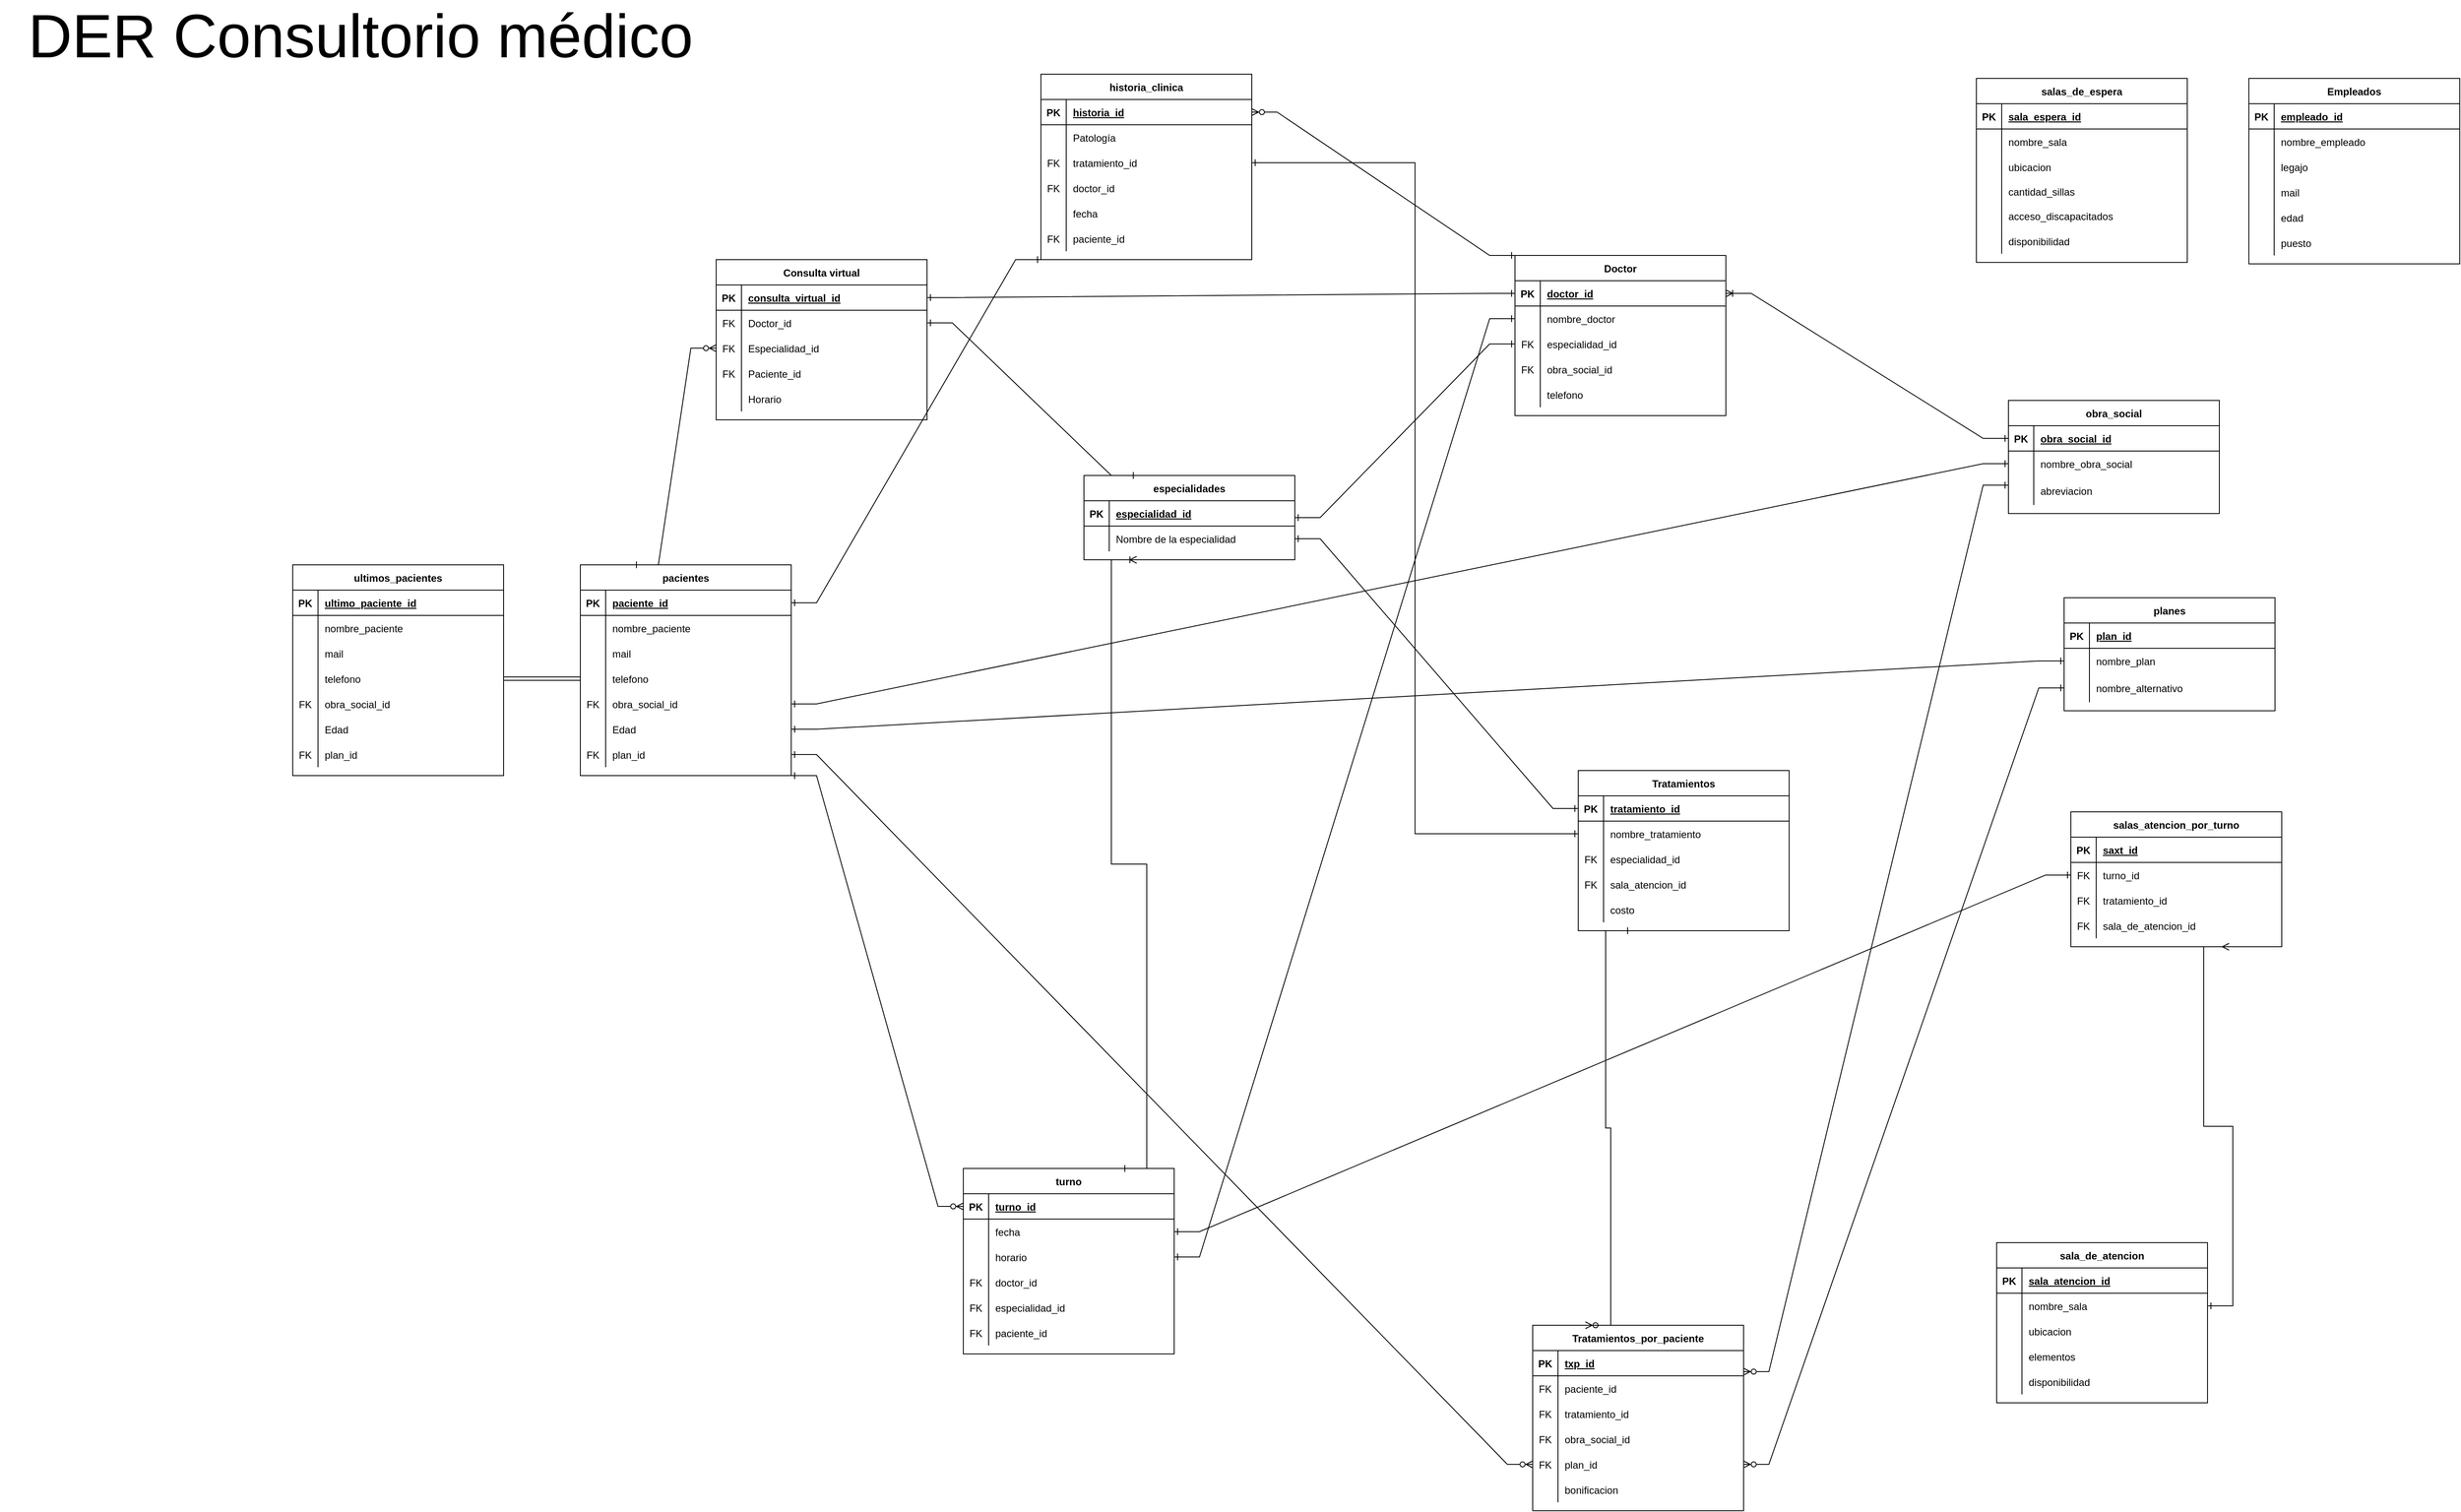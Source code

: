 <mxfile version="21.7.5" type="google">
  <diagram id="R2lEEEUBdFMjLlhIrx00" name="Page-1">
    <mxGraphModel grid="0" page="0" gridSize="10" guides="1" tooltips="1" connect="1" arrows="1" fold="1" pageScale="1" pageWidth="850" pageHeight="1100" math="0" shadow="0" extFonts="Permanent Marker^https://fonts.googleapis.com/css?family=Permanent+Marker">
      <root>
        <mxCell id="0" />
        <mxCell id="1" parent="0" />
        <mxCell id="5DxndQUC8IvLNkElh8yH-238" value="Tratamientos" style="shape=table;startSize=30;container=1;collapsible=1;childLayout=tableLayout;fixedRows=1;rowLines=0;fontStyle=1;align=center;resizeLast=1;" vertex="1" parent="1">
          <mxGeometry x="1783" y="2754" width="250" height="190" as="geometry" />
        </mxCell>
        <mxCell id="5DxndQUC8IvLNkElh8yH-239" value="" style="shape=partialRectangle;collapsible=0;dropTarget=0;pointerEvents=0;fillColor=none;points=[[0,0.5],[1,0.5]];portConstraint=eastwest;top=0;left=0;right=0;bottom=1;" vertex="1" parent="5DxndQUC8IvLNkElh8yH-238">
          <mxGeometry y="30" width="250" height="30" as="geometry" />
        </mxCell>
        <mxCell id="5DxndQUC8IvLNkElh8yH-240" value="PK" style="shape=partialRectangle;overflow=hidden;connectable=0;fillColor=none;top=0;left=0;bottom=0;right=0;fontStyle=1;" vertex="1" parent="5DxndQUC8IvLNkElh8yH-239">
          <mxGeometry width="30" height="30" as="geometry">
            <mxRectangle width="30" height="30" as="alternateBounds" />
          </mxGeometry>
        </mxCell>
        <mxCell id="5DxndQUC8IvLNkElh8yH-241" value="tratamiento_id" style="shape=partialRectangle;overflow=hidden;connectable=0;fillColor=none;top=0;left=0;bottom=0;right=0;align=left;spacingLeft=6;fontStyle=5;" vertex="1" parent="5DxndQUC8IvLNkElh8yH-239">
          <mxGeometry x="30" width="220" height="30" as="geometry">
            <mxRectangle width="220" height="30" as="alternateBounds" />
          </mxGeometry>
        </mxCell>
        <mxCell id="5DxndQUC8IvLNkElh8yH-242" value="" style="shape=partialRectangle;collapsible=0;dropTarget=0;pointerEvents=0;fillColor=none;points=[[0,0.5],[1,0.5]];portConstraint=eastwest;top=0;left=0;right=0;bottom=0;" vertex="1" parent="5DxndQUC8IvLNkElh8yH-238">
          <mxGeometry y="60" width="250" height="30" as="geometry" />
        </mxCell>
        <mxCell id="5DxndQUC8IvLNkElh8yH-243" value="" style="shape=partialRectangle;overflow=hidden;connectable=0;fillColor=none;top=0;left=0;bottom=0;right=0;" vertex="1" parent="5DxndQUC8IvLNkElh8yH-242">
          <mxGeometry width="30" height="30" as="geometry">
            <mxRectangle width="30" height="30" as="alternateBounds" />
          </mxGeometry>
        </mxCell>
        <mxCell id="5DxndQUC8IvLNkElh8yH-244" value="nombre_tratamiento" style="shape=partialRectangle;overflow=hidden;connectable=0;fillColor=none;top=0;left=0;bottom=0;right=0;align=left;spacingLeft=6;" vertex="1" parent="5DxndQUC8IvLNkElh8yH-242">
          <mxGeometry x="30" width="220" height="30" as="geometry">
            <mxRectangle width="220" height="30" as="alternateBounds" />
          </mxGeometry>
        </mxCell>
        <mxCell id="5DxndQUC8IvLNkElh8yH-245" value="" style="shape=partialRectangle;collapsible=0;dropTarget=0;pointerEvents=0;fillColor=none;points=[[0,0.5],[1,0.5]];portConstraint=eastwest;top=0;left=0;right=0;bottom=0;" vertex="1" parent="5DxndQUC8IvLNkElh8yH-238">
          <mxGeometry y="90" width="250" height="30" as="geometry" />
        </mxCell>
        <mxCell id="5DxndQUC8IvLNkElh8yH-246" value="FK" style="shape=partialRectangle;overflow=hidden;connectable=0;fillColor=none;top=0;left=0;bottom=0;right=0;" vertex="1" parent="5DxndQUC8IvLNkElh8yH-245">
          <mxGeometry width="30" height="30" as="geometry">
            <mxRectangle width="30" height="30" as="alternateBounds" />
          </mxGeometry>
        </mxCell>
        <mxCell id="5DxndQUC8IvLNkElh8yH-247" value="especialidad_id" style="shape=partialRectangle;overflow=hidden;connectable=0;fillColor=none;top=0;left=0;bottom=0;right=0;align=left;spacingLeft=6;" vertex="1" parent="5DxndQUC8IvLNkElh8yH-245">
          <mxGeometry x="30" width="220" height="30" as="geometry">
            <mxRectangle width="220" height="30" as="alternateBounds" />
          </mxGeometry>
        </mxCell>
        <mxCell id="5DxndQUC8IvLNkElh8yH-251" value="" style="shape=partialRectangle;collapsible=0;dropTarget=0;pointerEvents=0;fillColor=none;points=[[0,0.5],[1,0.5]];portConstraint=eastwest;top=0;left=0;right=0;bottom=0;" vertex="1" parent="5DxndQUC8IvLNkElh8yH-238">
          <mxGeometry y="120" width="250" height="30" as="geometry" />
        </mxCell>
        <mxCell id="5DxndQUC8IvLNkElh8yH-252" value="FK" style="shape=partialRectangle;overflow=hidden;connectable=0;fillColor=none;top=0;left=0;bottom=0;right=0;" vertex="1" parent="5DxndQUC8IvLNkElh8yH-251">
          <mxGeometry width="30" height="30" as="geometry">
            <mxRectangle width="30" height="30" as="alternateBounds" />
          </mxGeometry>
        </mxCell>
        <mxCell id="5DxndQUC8IvLNkElh8yH-253" value="sala_atencion_id" style="shape=partialRectangle;overflow=hidden;connectable=0;fillColor=none;top=0;left=0;bottom=0;right=0;align=left;spacingLeft=6;" vertex="1" parent="5DxndQUC8IvLNkElh8yH-251">
          <mxGeometry x="30" width="220" height="30" as="geometry">
            <mxRectangle width="220" height="30" as="alternateBounds" />
          </mxGeometry>
        </mxCell>
        <mxCell id="5DxndQUC8IvLNkElh8yH-254" value="" style="shape=partialRectangle;collapsible=0;dropTarget=0;pointerEvents=0;fillColor=none;points=[[0,0.5],[1,0.5]];portConstraint=eastwest;top=0;left=0;right=0;bottom=0;" vertex="1" parent="5DxndQUC8IvLNkElh8yH-238">
          <mxGeometry y="150" width="250" height="30" as="geometry" />
        </mxCell>
        <mxCell id="5DxndQUC8IvLNkElh8yH-255" value="" style="shape=partialRectangle;overflow=hidden;connectable=0;fillColor=none;top=0;left=0;bottom=0;right=0;" vertex="1" parent="5DxndQUC8IvLNkElh8yH-254">
          <mxGeometry width="30" height="30" as="geometry">
            <mxRectangle width="30" height="30" as="alternateBounds" />
          </mxGeometry>
        </mxCell>
        <mxCell id="5DxndQUC8IvLNkElh8yH-256" value="costo" style="shape=partialRectangle;overflow=hidden;connectable=0;fillColor=none;top=0;left=0;bottom=0;right=0;align=left;spacingLeft=6;" vertex="1" parent="5DxndQUC8IvLNkElh8yH-254">
          <mxGeometry x="30" width="220" height="30" as="geometry">
            <mxRectangle width="220" height="30" as="alternateBounds" />
          </mxGeometry>
        </mxCell>
        <mxCell id="5DxndQUC8IvLNkElh8yH-280" value="turno" style="shape=table;startSize=30;container=1;collapsible=1;childLayout=tableLayout;fixedRows=1;rowLines=0;fontStyle=1;align=center;resizeLast=1;" vertex="1" parent="1">
          <mxGeometry x="1054" y="3226" width="250" height="220" as="geometry" />
        </mxCell>
        <mxCell id="5DxndQUC8IvLNkElh8yH-281" value="" style="shape=partialRectangle;collapsible=0;dropTarget=0;pointerEvents=0;fillColor=none;points=[[0,0.5],[1,0.5]];portConstraint=eastwest;top=0;left=0;right=0;bottom=1;" vertex="1" parent="5DxndQUC8IvLNkElh8yH-280">
          <mxGeometry y="30" width="250" height="30" as="geometry" />
        </mxCell>
        <mxCell id="5DxndQUC8IvLNkElh8yH-282" value="PK" style="shape=partialRectangle;overflow=hidden;connectable=0;fillColor=none;top=0;left=0;bottom=0;right=0;fontStyle=1;" vertex="1" parent="5DxndQUC8IvLNkElh8yH-281">
          <mxGeometry width="30" height="30" as="geometry">
            <mxRectangle width="30" height="30" as="alternateBounds" />
          </mxGeometry>
        </mxCell>
        <mxCell id="5DxndQUC8IvLNkElh8yH-283" value="turno_id" style="shape=partialRectangle;overflow=hidden;connectable=0;fillColor=none;top=0;left=0;bottom=0;right=0;align=left;spacingLeft=6;fontStyle=5;" vertex="1" parent="5DxndQUC8IvLNkElh8yH-281">
          <mxGeometry x="30" width="220" height="30" as="geometry">
            <mxRectangle width="220" height="30" as="alternateBounds" />
          </mxGeometry>
        </mxCell>
        <mxCell id="5DxndQUC8IvLNkElh8yH-284" value="" style="shape=partialRectangle;collapsible=0;dropTarget=0;pointerEvents=0;fillColor=none;points=[[0,0.5],[1,0.5]];portConstraint=eastwest;top=0;left=0;right=0;bottom=0;" vertex="1" parent="5DxndQUC8IvLNkElh8yH-280">
          <mxGeometry y="60" width="250" height="30" as="geometry" />
        </mxCell>
        <mxCell id="5DxndQUC8IvLNkElh8yH-285" value="" style="shape=partialRectangle;overflow=hidden;connectable=0;fillColor=none;top=0;left=0;bottom=0;right=0;" vertex="1" parent="5DxndQUC8IvLNkElh8yH-284">
          <mxGeometry width="30" height="30" as="geometry">
            <mxRectangle width="30" height="30" as="alternateBounds" />
          </mxGeometry>
        </mxCell>
        <mxCell id="5DxndQUC8IvLNkElh8yH-286" value="fecha" style="shape=partialRectangle;overflow=hidden;connectable=0;fillColor=none;top=0;left=0;bottom=0;right=0;align=left;spacingLeft=6;" vertex="1" parent="5DxndQUC8IvLNkElh8yH-284">
          <mxGeometry x="30" width="220" height="30" as="geometry">
            <mxRectangle width="220" height="30" as="alternateBounds" />
          </mxGeometry>
        </mxCell>
        <mxCell id="5DxndQUC8IvLNkElh8yH-287" value="" style="shape=partialRectangle;collapsible=0;dropTarget=0;pointerEvents=0;fillColor=none;points=[[0,0.5],[1,0.5]];portConstraint=eastwest;top=0;left=0;right=0;bottom=0;" vertex="1" parent="5DxndQUC8IvLNkElh8yH-280">
          <mxGeometry y="90" width="250" height="30" as="geometry" />
        </mxCell>
        <mxCell id="5DxndQUC8IvLNkElh8yH-288" value="" style="shape=partialRectangle;overflow=hidden;connectable=0;fillColor=none;top=0;left=0;bottom=0;right=0;" vertex="1" parent="5DxndQUC8IvLNkElh8yH-287">
          <mxGeometry width="30" height="30" as="geometry">
            <mxRectangle width="30" height="30" as="alternateBounds" />
          </mxGeometry>
        </mxCell>
        <mxCell id="5DxndQUC8IvLNkElh8yH-289" value="horario" style="shape=partialRectangle;overflow=hidden;connectable=0;fillColor=none;top=0;left=0;bottom=0;right=0;align=left;spacingLeft=6;" vertex="1" parent="5DxndQUC8IvLNkElh8yH-287">
          <mxGeometry x="30" width="220" height="30" as="geometry">
            <mxRectangle width="220" height="30" as="alternateBounds" />
          </mxGeometry>
        </mxCell>
        <mxCell id="5DxndQUC8IvLNkElh8yH-290" value="" style="shape=partialRectangle;collapsible=0;dropTarget=0;pointerEvents=0;fillColor=none;points=[[0,0.5],[1,0.5]];portConstraint=eastwest;top=0;left=0;right=0;bottom=0;" vertex="1" parent="5DxndQUC8IvLNkElh8yH-280">
          <mxGeometry y="120" width="250" height="30" as="geometry" />
        </mxCell>
        <mxCell id="5DxndQUC8IvLNkElh8yH-291" value="FK" style="shape=partialRectangle;overflow=hidden;connectable=0;fillColor=none;top=0;left=0;bottom=0;right=0;" vertex="1" parent="5DxndQUC8IvLNkElh8yH-290">
          <mxGeometry width="30" height="30" as="geometry">
            <mxRectangle width="30" height="30" as="alternateBounds" />
          </mxGeometry>
        </mxCell>
        <mxCell id="5DxndQUC8IvLNkElh8yH-292" value="doctor_id" style="shape=partialRectangle;overflow=hidden;connectable=0;fillColor=none;top=0;left=0;bottom=0;right=0;align=left;spacingLeft=6;" vertex="1" parent="5DxndQUC8IvLNkElh8yH-290">
          <mxGeometry x="30" width="220" height="30" as="geometry">
            <mxRectangle width="220" height="30" as="alternateBounds" />
          </mxGeometry>
        </mxCell>
        <mxCell id="5DxndQUC8IvLNkElh8yH-399" value="" style="shape=partialRectangle;collapsible=0;dropTarget=0;pointerEvents=0;fillColor=none;points=[[0,0.5],[1,0.5]];portConstraint=eastwest;top=0;left=0;right=0;bottom=0;" vertex="1" parent="5DxndQUC8IvLNkElh8yH-280">
          <mxGeometry y="150" width="250" height="30" as="geometry" />
        </mxCell>
        <mxCell id="5DxndQUC8IvLNkElh8yH-400" value="FK" style="shape=partialRectangle;overflow=hidden;connectable=0;fillColor=none;top=0;left=0;bottom=0;right=0;" vertex="1" parent="5DxndQUC8IvLNkElh8yH-399">
          <mxGeometry width="30" height="30" as="geometry">
            <mxRectangle width="30" height="30" as="alternateBounds" />
          </mxGeometry>
        </mxCell>
        <mxCell id="5DxndQUC8IvLNkElh8yH-401" value="especialidad_id" style="shape=partialRectangle;overflow=hidden;connectable=0;fillColor=none;top=0;left=0;bottom=0;right=0;align=left;spacingLeft=6;" vertex="1" parent="5DxndQUC8IvLNkElh8yH-399">
          <mxGeometry x="30" width="220" height="30" as="geometry">
            <mxRectangle width="220" height="30" as="alternateBounds" />
          </mxGeometry>
        </mxCell>
        <mxCell id="5DxndQUC8IvLNkElh8yH-560" value="" style="shape=partialRectangle;collapsible=0;dropTarget=0;pointerEvents=0;fillColor=none;points=[[0,0.5],[1,0.5]];portConstraint=eastwest;top=0;left=0;right=0;bottom=0;" vertex="1" parent="5DxndQUC8IvLNkElh8yH-280">
          <mxGeometry y="180" width="250" height="30" as="geometry" />
        </mxCell>
        <mxCell id="5DxndQUC8IvLNkElh8yH-561" value="FK" style="shape=partialRectangle;overflow=hidden;connectable=0;fillColor=none;top=0;left=0;bottom=0;right=0;" vertex="1" parent="5DxndQUC8IvLNkElh8yH-560">
          <mxGeometry width="30" height="30" as="geometry">
            <mxRectangle width="30" height="30" as="alternateBounds" />
          </mxGeometry>
        </mxCell>
        <mxCell id="5DxndQUC8IvLNkElh8yH-562" value="paciente_id" style="shape=partialRectangle;overflow=hidden;connectable=0;fillColor=none;top=0;left=0;bottom=0;right=0;align=left;spacingLeft=6;" vertex="1" parent="5DxndQUC8IvLNkElh8yH-560">
          <mxGeometry x="30" width="220" height="30" as="geometry">
            <mxRectangle width="220" height="30" as="alternateBounds" />
          </mxGeometry>
        </mxCell>
        <mxCell id="5DxndQUC8IvLNkElh8yH-535" value="historia_clinica" style="shape=table;startSize=30;container=1;collapsible=1;childLayout=tableLayout;fixedRows=1;rowLines=0;fontStyle=1;align=center;resizeLast=1;" vertex="1" parent="1">
          <mxGeometry x="1146" y="1928" width="250" height="220" as="geometry" />
        </mxCell>
        <mxCell id="5DxndQUC8IvLNkElh8yH-536" value="" style="shape=partialRectangle;collapsible=0;dropTarget=0;pointerEvents=0;fillColor=none;points=[[0,0.5],[1,0.5]];portConstraint=eastwest;top=0;left=0;right=0;bottom=1;" vertex="1" parent="5DxndQUC8IvLNkElh8yH-535">
          <mxGeometry y="30" width="250" height="30" as="geometry" />
        </mxCell>
        <mxCell id="5DxndQUC8IvLNkElh8yH-537" value="PK" style="shape=partialRectangle;overflow=hidden;connectable=0;fillColor=none;top=0;left=0;bottom=0;right=0;fontStyle=1;" vertex="1" parent="5DxndQUC8IvLNkElh8yH-536">
          <mxGeometry width="30" height="30" as="geometry">
            <mxRectangle width="30" height="30" as="alternateBounds" />
          </mxGeometry>
        </mxCell>
        <mxCell id="5DxndQUC8IvLNkElh8yH-538" value="historia_id" style="shape=partialRectangle;overflow=hidden;connectable=0;fillColor=none;top=0;left=0;bottom=0;right=0;align=left;spacingLeft=6;fontStyle=5;" vertex="1" parent="5DxndQUC8IvLNkElh8yH-536">
          <mxGeometry x="30" width="220" height="30" as="geometry">
            <mxRectangle width="220" height="30" as="alternateBounds" />
          </mxGeometry>
        </mxCell>
        <mxCell id="5DxndQUC8IvLNkElh8yH-539" value="" style="shape=partialRectangle;collapsible=0;dropTarget=0;pointerEvents=0;fillColor=none;points=[[0,0.5],[1,0.5]];portConstraint=eastwest;top=0;left=0;right=0;bottom=0;" vertex="1" parent="5DxndQUC8IvLNkElh8yH-535">
          <mxGeometry y="60" width="250" height="30" as="geometry" />
        </mxCell>
        <mxCell id="5DxndQUC8IvLNkElh8yH-540" value="" style="shape=partialRectangle;overflow=hidden;connectable=0;fillColor=none;top=0;left=0;bottom=0;right=0;" vertex="1" parent="5DxndQUC8IvLNkElh8yH-539">
          <mxGeometry width="30" height="30" as="geometry">
            <mxRectangle width="30" height="30" as="alternateBounds" />
          </mxGeometry>
        </mxCell>
        <mxCell id="5DxndQUC8IvLNkElh8yH-541" value="Patología" style="shape=partialRectangle;overflow=hidden;connectable=0;fillColor=none;top=0;left=0;bottom=0;right=0;align=left;spacingLeft=6;" vertex="1" parent="5DxndQUC8IvLNkElh8yH-539">
          <mxGeometry x="30" width="220" height="30" as="geometry">
            <mxRectangle width="220" height="30" as="alternateBounds" />
          </mxGeometry>
        </mxCell>
        <mxCell id="5DxndQUC8IvLNkElh8yH-542" value="" style="shape=partialRectangle;collapsible=0;dropTarget=0;pointerEvents=0;fillColor=none;points=[[0,0.5],[1,0.5]];portConstraint=eastwest;top=0;left=0;right=0;bottom=0;" vertex="1" parent="5DxndQUC8IvLNkElh8yH-535">
          <mxGeometry y="90" width="250" height="30" as="geometry" />
        </mxCell>
        <mxCell id="5DxndQUC8IvLNkElh8yH-543" value="FK" style="shape=partialRectangle;overflow=hidden;connectable=0;fillColor=none;top=0;left=0;bottom=0;right=0;" vertex="1" parent="5DxndQUC8IvLNkElh8yH-542">
          <mxGeometry width="30" height="30" as="geometry">
            <mxRectangle width="30" height="30" as="alternateBounds" />
          </mxGeometry>
        </mxCell>
        <mxCell id="5DxndQUC8IvLNkElh8yH-544" value="tratamiento_id" style="shape=partialRectangle;overflow=hidden;connectable=0;fillColor=none;top=0;left=0;bottom=0;right=0;align=left;spacingLeft=6;" vertex="1" parent="5DxndQUC8IvLNkElh8yH-542">
          <mxGeometry x="30" width="220" height="30" as="geometry">
            <mxRectangle width="220" height="30" as="alternateBounds" />
          </mxGeometry>
        </mxCell>
        <mxCell id="5DxndQUC8IvLNkElh8yH-545" value="" style="shape=partialRectangle;collapsible=0;dropTarget=0;pointerEvents=0;fillColor=none;points=[[0,0.5],[1,0.5]];portConstraint=eastwest;top=0;left=0;right=0;bottom=0;" vertex="1" parent="5DxndQUC8IvLNkElh8yH-535">
          <mxGeometry y="120" width="250" height="30" as="geometry" />
        </mxCell>
        <mxCell id="5DxndQUC8IvLNkElh8yH-546" value="FK" style="shape=partialRectangle;overflow=hidden;connectable=0;fillColor=none;top=0;left=0;bottom=0;right=0;" vertex="1" parent="5DxndQUC8IvLNkElh8yH-545">
          <mxGeometry width="30" height="30" as="geometry">
            <mxRectangle width="30" height="30" as="alternateBounds" />
          </mxGeometry>
        </mxCell>
        <mxCell id="5DxndQUC8IvLNkElh8yH-547" value="doctor_id" style="shape=partialRectangle;overflow=hidden;connectable=0;fillColor=none;top=0;left=0;bottom=0;right=0;align=left;spacingLeft=6;" vertex="1" parent="5DxndQUC8IvLNkElh8yH-545">
          <mxGeometry x="30" width="220" height="30" as="geometry">
            <mxRectangle width="220" height="30" as="alternateBounds" />
          </mxGeometry>
        </mxCell>
        <mxCell id="5DxndQUC8IvLNkElh8yH-548" value="" style="shape=partialRectangle;collapsible=0;dropTarget=0;pointerEvents=0;fillColor=none;points=[[0,0.5],[1,0.5]];portConstraint=eastwest;top=0;left=0;right=0;bottom=0;" vertex="1" parent="5DxndQUC8IvLNkElh8yH-535">
          <mxGeometry y="150" width="250" height="30" as="geometry" />
        </mxCell>
        <mxCell id="5DxndQUC8IvLNkElh8yH-549" value="" style="shape=partialRectangle;overflow=hidden;connectable=0;fillColor=none;top=0;left=0;bottom=0;right=0;" vertex="1" parent="5DxndQUC8IvLNkElh8yH-548">
          <mxGeometry width="30" height="30" as="geometry">
            <mxRectangle width="30" height="30" as="alternateBounds" />
          </mxGeometry>
        </mxCell>
        <mxCell id="5DxndQUC8IvLNkElh8yH-550" value="fecha" style="shape=partialRectangle;overflow=hidden;connectable=0;fillColor=none;top=0;left=0;bottom=0;right=0;align=left;spacingLeft=6;" vertex="1" parent="5DxndQUC8IvLNkElh8yH-548">
          <mxGeometry x="30" width="220" height="30" as="geometry">
            <mxRectangle width="220" height="30" as="alternateBounds" />
          </mxGeometry>
        </mxCell>
        <mxCell id="5DxndQUC8IvLNkElh8yH-551" value="" style="shape=partialRectangle;collapsible=0;dropTarget=0;pointerEvents=0;fillColor=none;points=[[0,0.5],[1,0.5]];portConstraint=eastwest;top=0;left=0;right=0;bottom=0;" vertex="1" parent="5DxndQUC8IvLNkElh8yH-535">
          <mxGeometry y="180" width="250" height="30" as="geometry" />
        </mxCell>
        <mxCell id="5DxndQUC8IvLNkElh8yH-552" value="FK" style="shape=partialRectangle;overflow=hidden;connectable=0;fillColor=none;top=0;left=0;bottom=0;right=0;" vertex="1" parent="5DxndQUC8IvLNkElh8yH-551">
          <mxGeometry width="30" height="30" as="geometry">
            <mxRectangle width="30" height="30" as="alternateBounds" />
          </mxGeometry>
        </mxCell>
        <mxCell id="5DxndQUC8IvLNkElh8yH-553" value="paciente_id" style="shape=partialRectangle;overflow=hidden;connectable=0;fillColor=none;top=0;left=0;bottom=0;right=0;align=left;spacingLeft=6;" vertex="1" parent="5DxndQUC8IvLNkElh8yH-551">
          <mxGeometry x="30" width="220" height="30" as="geometry">
            <mxRectangle width="220" height="30" as="alternateBounds" />
          </mxGeometry>
        </mxCell>
        <mxCell id="5DxndQUC8IvLNkElh8yH-569" value="Consulta virtual" style="shape=table;startSize=30;container=1;collapsible=1;childLayout=tableLayout;fixedRows=1;rowLines=0;fontStyle=1;align=center;resizeLast=1;" vertex="1" parent="1">
          <mxGeometry x="761" y="2148" width="250" height="190" as="geometry" />
        </mxCell>
        <mxCell id="5DxndQUC8IvLNkElh8yH-570" value="" style="shape=partialRectangle;collapsible=0;dropTarget=0;pointerEvents=0;fillColor=none;points=[[0,0.5],[1,0.5]];portConstraint=eastwest;top=0;left=0;right=0;bottom=1;" vertex="1" parent="5DxndQUC8IvLNkElh8yH-569">
          <mxGeometry y="30" width="250" height="30" as="geometry" />
        </mxCell>
        <mxCell id="5DxndQUC8IvLNkElh8yH-571" value="PK" style="shape=partialRectangle;overflow=hidden;connectable=0;fillColor=none;top=0;left=0;bottom=0;right=0;fontStyle=1;" vertex="1" parent="5DxndQUC8IvLNkElh8yH-570">
          <mxGeometry width="30" height="30" as="geometry">
            <mxRectangle width="30" height="30" as="alternateBounds" />
          </mxGeometry>
        </mxCell>
        <mxCell id="5DxndQUC8IvLNkElh8yH-572" value="consulta_virtual_id" style="shape=partialRectangle;overflow=hidden;connectable=0;fillColor=none;top=0;left=0;bottom=0;right=0;align=left;spacingLeft=6;fontStyle=5;" vertex="1" parent="5DxndQUC8IvLNkElh8yH-570">
          <mxGeometry x="30" width="220" height="30" as="geometry">
            <mxRectangle width="220" height="30" as="alternateBounds" />
          </mxGeometry>
        </mxCell>
        <mxCell id="5DxndQUC8IvLNkElh8yH-579" value="" style="shape=partialRectangle;collapsible=0;dropTarget=0;pointerEvents=0;fillColor=none;points=[[0,0.5],[1,0.5]];portConstraint=eastwest;top=0;left=0;right=0;bottom=0;" vertex="1" parent="5DxndQUC8IvLNkElh8yH-569">
          <mxGeometry y="60" width="250" height="30" as="geometry" />
        </mxCell>
        <mxCell id="5DxndQUC8IvLNkElh8yH-580" value="FK" style="shape=partialRectangle;overflow=hidden;connectable=0;fillColor=none;top=0;left=0;bottom=0;right=0;" vertex="1" parent="5DxndQUC8IvLNkElh8yH-579">
          <mxGeometry width="30" height="30" as="geometry">
            <mxRectangle width="30" height="30" as="alternateBounds" />
          </mxGeometry>
        </mxCell>
        <mxCell id="5DxndQUC8IvLNkElh8yH-581" value="Doctor_id" style="shape=partialRectangle;overflow=hidden;connectable=0;fillColor=none;top=0;left=0;bottom=0;right=0;align=left;spacingLeft=6;" vertex="1" parent="5DxndQUC8IvLNkElh8yH-579">
          <mxGeometry x="30" width="220" height="30" as="geometry">
            <mxRectangle width="220" height="30" as="alternateBounds" />
          </mxGeometry>
        </mxCell>
        <mxCell id="5DxndQUC8IvLNkElh8yH-582" value="" style="shape=partialRectangle;collapsible=0;dropTarget=0;pointerEvents=0;fillColor=none;points=[[0,0.5],[1,0.5]];portConstraint=eastwest;top=0;left=0;right=0;bottom=0;" vertex="1" parent="5DxndQUC8IvLNkElh8yH-569">
          <mxGeometry y="90" width="250" height="30" as="geometry" />
        </mxCell>
        <mxCell id="5DxndQUC8IvLNkElh8yH-583" value="FK" style="shape=partialRectangle;overflow=hidden;connectable=0;fillColor=none;top=0;left=0;bottom=0;right=0;" vertex="1" parent="5DxndQUC8IvLNkElh8yH-582">
          <mxGeometry width="30" height="30" as="geometry">
            <mxRectangle width="30" height="30" as="alternateBounds" />
          </mxGeometry>
        </mxCell>
        <mxCell id="5DxndQUC8IvLNkElh8yH-584" value="Especialidad_id" style="shape=partialRectangle;overflow=hidden;connectable=0;fillColor=none;top=0;left=0;bottom=0;right=0;align=left;spacingLeft=6;" vertex="1" parent="5DxndQUC8IvLNkElh8yH-582">
          <mxGeometry x="30" width="220" height="30" as="geometry">
            <mxRectangle width="220" height="30" as="alternateBounds" />
          </mxGeometry>
        </mxCell>
        <mxCell id="5DxndQUC8IvLNkElh8yH-585" value="" style="shape=partialRectangle;collapsible=0;dropTarget=0;pointerEvents=0;fillColor=none;points=[[0,0.5],[1,0.5]];portConstraint=eastwest;top=0;left=0;right=0;bottom=0;" vertex="1" parent="5DxndQUC8IvLNkElh8yH-569">
          <mxGeometry y="120" width="250" height="30" as="geometry" />
        </mxCell>
        <mxCell id="5DxndQUC8IvLNkElh8yH-586" value="FK" style="shape=partialRectangle;overflow=hidden;connectable=0;fillColor=none;top=0;left=0;bottom=0;right=0;" vertex="1" parent="5DxndQUC8IvLNkElh8yH-585">
          <mxGeometry width="30" height="30" as="geometry">
            <mxRectangle width="30" height="30" as="alternateBounds" />
          </mxGeometry>
        </mxCell>
        <mxCell id="5DxndQUC8IvLNkElh8yH-587" value="Paciente_id" style="shape=partialRectangle;overflow=hidden;connectable=0;fillColor=none;top=0;left=0;bottom=0;right=0;align=left;spacingLeft=6;" vertex="1" parent="5DxndQUC8IvLNkElh8yH-585">
          <mxGeometry x="30" width="220" height="30" as="geometry">
            <mxRectangle width="220" height="30" as="alternateBounds" />
          </mxGeometry>
        </mxCell>
        <mxCell id="8StLxXg_cH5R0bNYRT6h-1" value="" style="shape=partialRectangle;collapsible=0;dropTarget=0;pointerEvents=0;fillColor=none;points=[[0,0.5],[1,0.5]];portConstraint=eastwest;top=0;left=0;right=0;bottom=0;" vertex="1" parent="5DxndQUC8IvLNkElh8yH-569">
          <mxGeometry y="150" width="250" height="30" as="geometry" />
        </mxCell>
        <mxCell id="8StLxXg_cH5R0bNYRT6h-2" value="" style="shape=partialRectangle;overflow=hidden;connectable=0;fillColor=none;top=0;left=0;bottom=0;right=0;" vertex="1" parent="8StLxXg_cH5R0bNYRT6h-1">
          <mxGeometry width="30" height="30" as="geometry">
            <mxRectangle width="30" height="30" as="alternateBounds" />
          </mxGeometry>
        </mxCell>
        <mxCell id="8StLxXg_cH5R0bNYRT6h-3" value="Horario" style="shape=partialRectangle;overflow=hidden;connectable=0;fillColor=none;top=0;left=0;bottom=0;right=0;align=left;spacingLeft=6;" vertex="1" parent="8StLxXg_cH5R0bNYRT6h-1">
          <mxGeometry x="30" width="220" height="30" as="geometry">
            <mxRectangle width="220" height="30" as="alternateBounds" />
          </mxGeometry>
        </mxCell>
        <mxCell id="0JHDgNA4HJLSRNK3z8Gr-2" value="DER Consultorio médico" style="text;html=1;strokeColor=none;fillColor=none;align=center;verticalAlign=middle;whiteSpace=wrap;rounded=0;fontSize=72;" vertex="1" parent="1">
          <mxGeometry x="-88" y="1868" width="855" height="30" as="geometry" />
        </mxCell>
        <mxCell id="JlCFQbRkeE8MawV-Jl6y-52" value="Doctor" style="shape=table;startSize=30;container=1;collapsible=1;childLayout=tableLayout;fixedRows=1;rowLines=0;fontStyle=1;align=center;resizeLast=1;" vertex="1" parent="1">
          <mxGeometry x="1708" y="2143" width="250" height="190" as="geometry" />
        </mxCell>
        <mxCell id="JlCFQbRkeE8MawV-Jl6y-53" value="" style="shape=partialRectangle;collapsible=0;dropTarget=0;pointerEvents=0;fillColor=none;points=[[0,0.5],[1,0.5]];portConstraint=eastwest;top=0;left=0;right=0;bottom=1;" vertex="1" parent="JlCFQbRkeE8MawV-Jl6y-52">
          <mxGeometry y="30" width="250" height="30" as="geometry" />
        </mxCell>
        <mxCell id="JlCFQbRkeE8MawV-Jl6y-54" value="PK" style="shape=partialRectangle;overflow=hidden;connectable=0;fillColor=none;top=0;left=0;bottom=0;right=0;fontStyle=1;" vertex="1" parent="JlCFQbRkeE8MawV-Jl6y-53">
          <mxGeometry width="30" height="30" as="geometry">
            <mxRectangle width="30" height="30" as="alternateBounds" />
          </mxGeometry>
        </mxCell>
        <mxCell id="JlCFQbRkeE8MawV-Jl6y-55" value="doctor_id" style="shape=partialRectangle;overflow=hidden;connectable=0;fillColor=none;top=0;left=0;bottom=0;right=0;align=left;spacingLeft=6;fontStyle=5;" vertex="1" parent="JlCFQbRkeE8MawV-Jl6y-53">
          <mxGeometry x="30" width="220" height="30" as="geometry">
            <mxRectangle width="220" height="30" as="alternateBounds" />
          </mxGeometry>
        </mxCell>
        <mxCell id="JlCFQbRkeE8MawV-Jl6y-56" value="" style="shape=partialRectangle;collapsible=0;dropTarget=0;pointerEvents=0;fillColor=none;points=[[0,0.5],[1,0.5]];portConstraint=eastwest;top=0;left=0;right=0;bottom=0;" vertex="1" parent="JlCFQbRkeE8MawV-Jl6y-52">
          <mxGeometry y="60" width="250" height="30" as="geometry" />
        </mxCell>
        <mxCell id="JlCFQbRkeE8MawV-Jl6y-57" value="" style="shape=partialRectangle;overflow=hidden;connectable=0;fillColor=none;top=0;left=0;bottom=0;right=0;" vertex="1" parent="JlCFQbRkeE8MawV-Jl6y-56">
          <mxGeometry width="30" height="30" as="geometry">
            <mxRectangle width="30" height="30" as="alternateBounds" />
          </mxGeometry>
        </mxCell>
        <mxCell id="JlCFQbRkeE8MawV-Jl6y-58" value="nombre_doctor" style="shape=partialRectangle;overflow=hidden;connectable=0;fillColor=none;top=0;left=0;bottom=0;right=0;align=left;spacingLeft=6;" vertex="1" parent="JlCFQbRkeE8MawV-Jl6y-56">
          <mxGeometry x="30" width="220" height="30" as="geometry">
            <mxRectangle width="220" height="30" as="alternateBounds" />
          </mxGeometry>
        </mxCell>
        <mxCell id="JlCFQbRkeE8MawV-Jl6y-59" value="" style="shape=partialRectangle;collapsible=0;dropTarget=0;pointerEvents=0;fillColor=none;points=[[0,0.5],[1,0.5]];portConstraint=eastwest;top=0;left=0;right=0;bottom=0;" vertex="1" parent="JlCFQbRkeE8MawV-Jl6y-52">
          <mxGeometry y="90" width="250" height="30" as="geometry" />
        </mxCell>
        <mxCell id="JlCFQbRkeE8MawV-Jl6y-60" value="FK" style="shape=partialRectangle;overflow=hidden;connectable=0;fillColor=none;top=0;left=0;bottom=0;right=0;" vertex="1" parent="JlCFQbRkeE8MawV-Jl6y-59">
          <mxGeometry width="30" height="30" as="geometry">
            <mxRectangle width="30" height="30" as="alternateBounds" />
          </mxGeometry>
        </mxCell>
        <mxCell id="JlCFQbRkeE8MawV-Jl6y-61" value="especialidad_id" style="shape=partialRectangle;overflow=hidden;connectable=0;fillColor=none;top=0;left=0;bottom=0;right=0;align=left;spacingLeft=6;" vertex="1" parent="JlCFQbRkeE8MawV-Jl6y-59">
          <mxGeometry x="30" width="220" height="30" as="geometry">
            <mxRectangle width="220" height="30" as="alternateBounds" />
          </mxGeometry>
        </mxCell>
        <mxCell id="JlCFQbRkeE8MawV-Jl6y-62" value="" style="shape=partialRectangle;collapsible=0;dropTarget=0;pointerEvents=0;fillColor=none;points=[[0,0.5],[1,0.5]];portConstraint=eastwest;top=0;left=0;right=0;bottom=0;" vertex="1" parent="JlCFQbRkeE8MawV-Jl6y-52">
          <mxGeometry y="120" width="250" height="30" as="geometry" />
        </mxCell>
        <mxCell id="JlCFQbRkeE8MawV-Jl6y-63" value="FK" style="shape=partialRectangle;overflow=hidden;connectable=0;fillColor=none;top=0;left=0;bottom=0;right=0;" vertex="1" parent="JlCFQbRkeE8MawV-Jl6y-62">
          <mxGeometry width="30" height="30" as="geometry">
            <mxRectangle width="30" height="30" as="alternateBounds" />
          </mxGeometry>
        </mxCell>
        <mxCell id="JlCFQbRkeE8MawV-Jl6y-64" value="obra_social_id" style="shape=partialRectangle;overflow=hidden;connectable=0;fillColor=none;top=0;left=0;bottom=0;right=0;align=left;spacingLeft=6;" vertex="1" parent="JlCFQbRkeE8MawV-Jl6y-62">
          <mxGeometry x="30" width="220" height="30" as="geometry">
            <mxRectangle width="220" height="30" as="alternateBounds" />
          </mxGeometry>
        </mxCell>
        <mxCell id="JlCFQbRkeE8MawV-Jl6y-65" value="" style="shape=partialRectangle;collapsible=0;dropTarget=0;pointerEvents=0;fillColor=none;points=[[0,0.5],[1,0.5]];portConstraint=eastwest;top=0;left=0;right=0;bottom=0;" vertex="1" parent="JlCFQbRkeE8MawV-Jl6y-52">
          <mxGeometry y="150" width="250" height="30" as="geometry" />
        </mxCell>
        <mxCell id="JlCFQbRkeE8MawV-Jl6y-66" value="" style="shape=partialRectangle;overflow=hidden;connectable=0;fillColor=none;top=0;left=0;bottom=0;right=0;" vertex="1" parent="JlCFQbRkeE8MawV-Jl6y-65">
          <mxGeometry width="30" height="30" as="geometry">
            <mxRectangle width="30" height="30" as="alternateBounds" />
          </mxGeometry>
        </mxCell>
        <mxCell id="JlCFQbRkeE8MawV-Jl6y-67" value="telefono" style="shape=partialRectangle;overflow=hidden;connectable=0;fillColor=none;top=0;left=0;bottom=0;right=0;align=left;spacingLeft=6;" vertex="1" parent="JlCFQbRkeE8MawV-Jl6y-65">
          <mxGeometry x="30" width="220" height="30" as="geometry">
            <mxRectangle width="220" height="30" as="alternateBounds" />
          </mxGeometry>
        </mxCell>
        <mxCell id="b6ufjY9z_PZ4n33KycEz-23" value="Empleados" style="shape=table;startSize=30;container=1;collapsible=1;childLayout=tableLayout;fixedRows=1;rowLines=0;fontStyle=1;align=center;resizeLast=1;" vertex="1" parent="1">
          <mxGeometry x="2578" y="1933" width="250" height="220" as="geometry" />
        </mxCell>
        <mxCell id="b6ufjY9z_PZ4n33KycEz-24" value="" style="shape=partialRectangle;collapsible=0;dropTarget=0;pointerEvents=0;fillColor=none;points=[[0,0.5],[1,0.5]];portConstraint=eastwest;top=0;left=0;right=0;bottom=1;" vertex="1" parent="b6ufjY9z_PZ4n33KycEz-23">
          <mxGeometry y="30" width="250" height="30" as="geometry" />
        </mxCell>
        <mxCell id="b6ufjY9z_PZ4n33KycEz-25" value="PK" style="shape=partialRectangle;overflow=hidden;connectable=0;fillColor=none;top=0;left=0;bottom=0;right=0;fontStyle=1;" vertex="1" parent="b6ufjY9z_PZ4n33KycEz-24">
          <mxGeometry width="30" height="30" as="geometry">
            <mxRectangle width="30" height="30" as="alternateBounds" />
          </mxGeometry>
        </mxCell>
        <mxCell id="b6ufjY9z_PZ4n33KycEz-26" value="empleado_id" style="shape=partialRectangle;overflow=hidden;connectable=0;fillColor=none;top=0;left=0;bottom=0;right=0;align=left;spacingLeft=6;fontStyle=5;" vertex="1" parent="b6ufjY9z_PZ4n33KycEz-24">
          <mxGeometry x="30" width="220" height="30" as="geometry">
            <mxRectangle width="220" height="30" as="alternateBounds" />
          </mxGeometry>
        </mxCell>
        <mxCell id="b6ufjY9z_PZ4n33KycEz-27" value="" style="shape=partialRectangle;collapsible=0;dropTarget=0;pointerEvents=0;fillColor=none;points=[[0,0.5],[1,0.5]];portConstraint=eastwest;top=0;left=0;right=0;bottom=0;" vertex="1" parent="b6ufjY9z_PZ4n33KycEz-23">
          <mxGeometry y="60" width="250" height="30" as="geometry" />
        </mxCell>
        <mxCell id="b6ufjY9z_PZ4n33KycEz-28" value="" style="shape=partialRectangle;overflow=hidden;connectable=0;fillColor=none;top=0;left=0;bottom=0;right=0;" vertex="1" parent="b6ufjY9z_PZ4n33KycEz-27">
          <mxGeometry width="30" height="30" as="geometry">
            <mxRectangle width="30" height="30" as="alternateBounds" />
          </mxGeometry>
        </mxCell>
        <mxCell id="b6ufjY9z_PZ4n33KycEz-29" value="nombre_empleado" style="shape=partialRectangle;overflow=hidden;connectable=0;fillColor=none;top=0;left=0;bottom=0;right=0;align=left;spacingLeft=6;" vertex="1" parent="b6ufjY9z_PZ4n33KycEz-27">
          <mxGeometry x="30" width="220" height="30" as="geometry">
            <mxRectangle width="220" height="30" as="alternateBounds" />
          </mxGeometry>
        </mxCell>
        <mxCell id="b6ufjY9z_PZ4n33KycEz-30" value="" style="shape=partialRectangle;collapsible=0;dropTarget=0;pointerEvents=0;fillColor=none;points=[[0,0.5],[1,0.5]];portConstraint=eastwest;top=0;left=0;right=0;bottom=0;" vertex="1" parent="b6ufjY9z_PZ4n33KycEz-23">
          <mxGeometry y="90" width="250" height="30" as="geometry" />
        </mxCell>
        <mxCell id="b6ufjY9z_PZ4n33KycEz-31" value="" style="shape=partialRectangle;overflow=hidden;connectable=0;fillColor=none;top=0;left=0;bottom=0;right=0;" vertex="1" parent="b6ufjY9z_PZ4n33KycEz-30">
          <mxGeometry width="30" height="30" as="geometry">
            <mxRectangle width="30" height="30" as="alternateBounds" />
          </mxGeometry>
        </mxCell>
        <mxCell id="b6ufjY9z_PZ4n33KycEz-32" value="legajo" style="shape=partialRectangle;overflow=hidden;connectable=0;fillColor=none;top=0;left=0;bottom=0;right=0;align=left;spacingLeft=6;" vertex="1" parent="b6ufjY9z_PZ4n33KycEz-30">
          <mxGeometry x="30" width="220" height="30" as="geometry">
            <mxRectangle width="220" height="30" as="alternateBounds" />
          </mxGeometry>
        </mxCell>
        <mxCell id="b6ufjY9z_PZ4n33KycEz-33" value="" style="shape=partialRectangle;collapsible=0;dropTarget=0;pointerEvents=0;fillColor=none;points=[[0,0.5],[1,0.5]];portConstraint=eastwest;top=0;left=0;right=0;bottom=0;" vertex="1" parent="b6ufjY9z_PZ4n33KycEz-23">
          <mxGeometry y="120" width="250" height="30" as="geometry" />
        </mxCell>
        <mxCell id="b6ufjY9z_PZ4n33KycEz-34" value="" style="shape=partialRectangle;overflow=hidden;connectable=0;fillColor=none;top=0;left=0;bottom=0;right=0;" vertex="1" parent="b6ufjY9z_PZ4n33KycEz-33">
          <mxGeometry width="30" height="30" as="geometry">
            <mxRectangle width="30" height="30" as="alternateBounds" />
          </mxGeometry>
        </mxCell>
        <mxCell id="b6ufjY9z_PZ4n33KycEz-35" value="mail" style="shape=partialRectangle;overflow=hidden;connectable=0;fillColor=none;top=0;left=0;bottom=0;right=0;align=left;spacingLeft=6;" vertex="1" parent="b6ufjY9z_PZ4n33KycEz-33">
          <mxGeometry x="30" width="220" height="30" as="geometry">
            <mxRectangle width="220" height="30" as="alternateBounds" />
          </mxGeometry>
        </mxCell>
        <mxCell id="b6ufjY9z_PZ4n33KycEz-36" value="" style="shape=partialRectangle;collapsible=0;dropTarget=0;pointerEvents=0;fillColor=none;points=[[0,0.5],[1,0.5]];portConstraint=eastwest;top=0;left=0;right=0;bottom=0;" vertex="1" parent="b6ufjY9z_PZ4n33KycEz-23">
          <mxGeometry y="150" width="250" height="30" as="geometry" />
        </mxCell>
        <mxCell id="b6ufjY9z_PZ4n33KycEz-37" value="" style="shape=partialRectangle;overflow=hidden;connectable=0;fillColor=none;top=0;left=0;bottom=0;right=0;" vertex="1" parent="b6ufjY9z_PZ4n33KycEz-36">
          <mxGeometry width="30" height="30" as="geometry">
            <mxRectangle width="30" height="30" as="alternateBounds" />
          </mxGeometry>
        </mxCell>
        <mxCell id="b6ufjY9z_PZ4n33KycEz-38" value="edad" style="shape=partialRectangle;overflow=hidden;connectable=0;fillColor=none;top=0;left=0;bottom=0;right=0;align=left;spacingLeft=6;" vertex="1" parent="b6ufjY9z_PZ4n33KycEz-36">
          <mxGeometry x="30" width="220" height="30" as="geometry">
            <mxRectangle width="220" height="30" as="alternateBounds" />
          </mxGeometry>
        </mxCell>
        <mxCell id="b6ufjY9z_PZ4n33KycEz-39" value="" style="shape=partialRectangle;collapsible=0;dropTarget=0;pointerEvents=0;fillColor=none;points=[[0,0.5],[1,0.5]];portConstraint=eastwest;top=0;left=0;right=0;bottom=0;" vertex="1" parent="b6ufjY9z_PZ4n33KycEz-23">
          <mxGeometry y="180" width="250" height="30" as="geometry" />
        </mxCell>
        <mxCell id="b6ufjY9z_PZ4n33KycEz-40" value="" style="shape=partialRectangle;overflow=hidden;connectable=0;fillColor=none;top=0;left=0;bottom=0;right=0;" vertex="1" parent="b6ufjY9z_PZ4n33KycEz-39">
          <mxGeometry width="30" height="30" as="geometry">
            <mxRectangle width="30" height="30" as="alternateBounds" />
          </mxGeometry>
        </mxCell>
        <mxCell id="b6ufjY9z_PZ4n33KycEz-41" value="puesto" style="shape=partialRectangle;overflow=hidden;connectable=0;fillColor=none;top=0;left=0;bottom=0;right=0;align=left;spacingLeft=6;" vertex="1" parent="b6ufjY9z_PZ4n33KycEz-39">
          <mxGeometry x="30" width="220" height="30" as="geometry">
            <mxRectangle width="220" height="30" as="alternateBounds" />
          </mxGeometry>
        </mxCell>
        <mxCell id="ktJ9L2xRUekM5E7aaAFo-2" style="edgeStyle=entityRelationEdgeStyle;rounded=0;orthogonalLoop=1;jettySize=auto;html=1;exitX=0.25;exitY=1;exitDx=0;exitDy=0;entryX=0.75;entryY=0;entryDx=0;entryDy=0;endArrow=ERone;endFill=0;startArrow=ERoneToMany;startFill=0;" edge="1" parent="1" source="b6ufjY9z_PZ4n33KycEz-70" target="5DxndQUC8IvLNkElh8yH-280">
          <mxGeometry relative="1" as="geometry" />
        </mxCell>
        <mxCell id="b6ufjY9z_PZ4n33KycEz-70" value="especialidades" style="shape=table;startSize=30;container=1;collapsible=1;childLayout=tableLayout;fixedRows=1;rowLines=0;fontStyle=1;align=center;resizeLast=1;" vertex="1" parent="1">
          <mxGeometry x="1197" y="2404" width="250" height="100" as="geometry" />
        </mxCell>
        <mxCell id="b6ufjY9z_PZ4n33KycEz-71" value="" style="shape=partialRectangle;collapsible=0;dropTarget=0;pointerEvents=0;fillColor=none;points=[[0,0.5],[1,0.5]];portConstraint=eastwest;top=0;left=0;right=0;bottom=1;" vertex="1" parent="b6ufjY9z_PZ4n33KycEz-70">
          <mxGeometry y="30" width="250" height="30" as="geometry" />
        </mxCell>
        <mxCell id="b6ufjY9z_PZ4n33KycEz-72" value="PK" style="shape=partialRectangle;overflow=hidden;connectable=0;fillColor=none;top=0;left=0;bottom=0;right=0;fontStyle=1;" vertex="1" parent="b6ufjY9z_PZ4n33KycEz-71">
          <mxGeometry width="30" height="30" as="geometry">
            <mxRectangle width="30" height="30" as="alternateBounds" />
          </mxGeometry>
        </mxCell>
        <mxCell id="b6ufjY9z_PZ4n33KycEz-73" value="especialidad_id" style="shape=partialRectangle;overflow=hidden;connectable=0;fillColor=none;top=0;left=0;bottom=0;right=0;align=left;spacingLeft=6;fontStyle=5;" vertex="1" parent="b6ufjY9z_PZ4n33KycEz-71">
          <mxGeometry x="30" width="220" height="30" as="geometry">
            <mxRectangle width="220" height="30" as="alternateBounds" />
          </mxGeometry>
        </mxCell>
        <mxCell id="b6ufjY9z_PZ4n33KycEz-74" value="" style="shape=partialRectangle;collapsible=0;dropTarget=0;pointerEvents=0;fillColor=none;points=[[0,0.5],[1,0.5]];portConstraint=eastwest;top=0;left=0;right=0;bottom=0;" vertex="1" parent="b6ufjY9z_PZ4n33KycEz-70">
          <mxGeometry y="60" width="250" height="30" as="geometry" />
        </mxCell>
        <mxCell id="b6ufjY9z_PZ4n33KycEz-75" value="" style="shape=partialRectangle;overflow=hidden;connectable=0;fillColor=none;top=0;left=0;bottom=0;right=0;" vertex="1" parent="b6ufjY9z_PZ4n33KycEz-74">
          <mxGeometry width="30" height="30" as="geometry">
            <mxRectangle width="30" height="30" as="alternateBounds" />
          </mxGeometry>
        </mxCell>
        <mxCell id="b6ufjY9z_PZ4n33KycEz-76" value="Nombre de la especialidad" style="shape=partialRectangle;overflow=hidden;connectable=0;fillColor=none;top=0;left=0;bottom=0;right=0;align=left;spacingLeft=6;" vertex="1" parent="b6ufjY9z_PZ4n33KycEz-74">
          <mxGeometry x="30" width="220" height="30" as="geometry">
            <mxRectangle width="220" height="30" as="alternateBounds" />
          </mxGeometry>
        </mxCell>
        <mxCell id="b6ufjY9z_PZ4n33KycEz-92" value="sala_de_atencion" style="shape=table;startSize=30;container=1;collapsible=1;childLayout=tableLayout;fixedRows=1;rowLines=0;fontStyle=1;align=center;resizeLast=1;" vertex="1" parent="1">
          <mxGeometry x="2279" y="3314" width="250" height="190" as="geometry" />
        </mxCell>
        <mxCell id="b6ufjY9z_PZ4n33KycEz-93" value="" style="shape=partialRectangle;collapsible=0;dropTarget=0;pointerEvents=0;fillColor=none;points=[[0,0.5],[1,0.5]];portConstraint=eastwest;top=0;left=0;right=0;bottom=1;" vertex="1" parent="b6ufjY9z_PZ4n33KycEz-92">
          <mxGeometry y="30" width="250" height="30" as="geometry" />
        </mxCell>
        <mxCell id="b6ufjY9z_PZ4n33KycEz-94" value="PK" style="shape=partialRectangle;overflow=hidden;connectable=0;fillColor=none;top=0;left=0;bottom=0;right=0;fontStyle=1;" vertex="1" parent="b6ufjY9z_PZ4n33KycEz-93">
          <mxGeometry width="30" height="30" as="geometry">
            <mxRectangle width="30" height="30" as="alternateBounds" />
          </mxGeometry>
        </mxCell>
        <mxCell id="b6ufjY9z_PZ4n33KycEz-95" value="sala_atencion_id" style="shape=partialRectangle;overflow=hidden;connectable=0;fillColor=none;top=0;left=0;bottom=0;right=0;align=left;spacingLeft=6;fontStyle=5;" vertex="1" parent="b6ufjY9z_PZ4n33KycEz-93">
          <mxGeometry x="30" width="220" height="30" as="geometry">
            <mxRectangle width="220" height="30" as="alternateBounds" />
          </mxGeometry>
        </mxCell>
        <mxCell id="b6ufjY9z_PZ4n33KycEz-96" value="" style="shape=partialRectangle;collapsible=0;dropTarget=0;pointerEvents=0;fillColor=none;points=[[0,0.5],[1,0.5]];portConstraint=eastwest;top=0;left=0;right=0;bottom=0;" vertex="1" parent="b6ufjY9z_PZ4n33KycEz-92">
          <mxGeometry y="60" width="250" height="30" as="geometry" />
        </mxCell>
        <mxCell id="b6ufjY9z_PZ4n33KycEz-97" value="" style="shape=partialRectangle;overflow=hidden;connectable=0;fillColor=none;top=0;left=0;bottom=0;right=0;" vertex="1" parent="b6ufjY9z_PZ4n33KycEz-96">
          <mxGeometry width="30" height="30" as="geometry">
            <mxRectangle width="30" height="30" as="alternateBounds" />
          </mxGeometry>
        </mxCell>
        <mxCell id="b6ufjY9z_PZ4n33KycEz-98" value="nombre_sala" style="shape=partialRectangle;overflow=hidden;connectable=0;fillColor=none;top=0;left=0;bottom=0;right=0;align=left;spacingLeft=6;" vertex="1" parent="b6ufjY9z_PZ4n33KycEz-96">
          <mxGeometry x="30" width="220" height="30" as="geometry">
            <mxRectangle width="220" height="30" as="alternateBounds" />
          </mxGeometry>
        </mxCell>
        <mxCell id="b6ufjY9z_PZ4n33KycEz-99" value="" style="shape=partialRectangle;collapsible=0;dropTarget=0;pointerEvents=0;fillColor=none;points=[[0,0.5],[1,0.5]];portConstraint=eastwest;top=0;left=0;right=0;bottom=0;" vertex="1" parent="b6ufjY9z_PZ4n33KycEz-92">
          <mxGeometry y="90" width="250" height="30" as="geometry" />
        </mxCell>
        <mxCell id="b6ufjY9z_PZ4n33KycEz-100" value="" style="shape=partialRectangle;overflow=hidden;connectable=0;fillColor=none;top=0;left=0;bottom=0;right=0;" vertex="1" parent="b6ufjY9z_PZ4n33KycEz-99">
          <mxGeometry width="30" height="30" as="geometry">
            <mxRectangle width="30" height="30" as="alternateBounds" />
          </mxGeometry>
        </mxCell>
        <mxCell id="b6ufjY9z_PZ4n33KycEz-101" value="ubicacion" style="shape=partialRectangle;overflow=hidden;connectable=0;fillColor=none;top=0;left=0;bottom=0;right=0;align=left;spacingLeft=6;" vertex="1" parent="b6ufjY9z_PZ4n33KycEz-99">
          <mxGeometry x="30" width="220" height="30" as="geometry">
            <mxRectangle width="220" height="30" as="alternateBounds" />
          </mxGeometry>
        </mxCell>
        <mxCell id="b6ufjY9z_PZ4n33KycEz-102" value="" style="shape=partialRectangle;collapsible=0;dropTarget=0;pointerEvents=0;fillColor=none;points=[[0,0.5],[1,0.5]];portConstraint=eastwest;top=0;left=0;right=0;bottom=0;" vertex="1" parent="b6ufjY9z_PZ4n33KycEz-92">
          <mxGeometry y="120" width="250" height="30" as="geometry" />
        </mxCell>
        <mxCell id="b6ufjY9z_PZ4n33KycEz-103" value="" style="shape=partialRectangle;overflow=hidden;connectable=0;fillColor=none;top=0;left=0;bottom=0;right=0;" vertex="1" parent="b6ufjY9z_PZ4n33KycEz-102">
          <mxGeometry width="30" height="30" as="geometry">
            <mxRectangle width="30" height="30" as="alternateBounds" />
          </mxGeometry>
        </mxCell>
        <mxCell id="b6ufjY9z_PZ4n33KycEz-104" value="elementos" style="shape=partialRectangle;overflow=hidden;connectable=0;fillColor=none;top=0;left=0;bottom=0;right=0;align=left;spacingLeft=6;" vertex="1" parent="b6ufjY9z_PZ4n33KycEz-102">
          <mxGeometry x="30" width="220" height="30" as="geometry">
            <mxRectangle width="220" height="30" as="alternateBounds" />
          </mxGeometry>
        </mxCell>
        <mxCell id="b6ufjY9z_PZ4n33KycEz-105" value="" style="shape=partialRectangle;collapsible=0;dropTarget=0;pointerEvents=0;fillColor=none;points=[[0,0.5],[1,0.5]];portConstraint=eastwest;top=0;left=0;right=0;bottom=0;" vertex="1" parent="b6ufjY9z_PZ4n33KycEz-92">
          <mxGeometry y="150" width="250" height="30" as="geometry" />
        </mxCell>
        <mxCell id="b6ufjY9z_PZ4n33KycEz-106" value="" style="shape=partialRectangle;overflow=hidden;connectable=0;fillColor=none;top=0;left=0;bottom=0;right=0;" vertex="1" parent="b6ufjY9z_PZ4n33KycEz-105">
          <mxGeometry width="30" height="30" as="geometry">
            <mxRectangle width="30" height="30" as="alternateBounds" />
          </mxGeometry>
        </mxCell>
        <mxCell id="b6ufjY9z_PZ4n33KycEz-107" value="disponibilidad" style="shape=partialRectangle;overflow=hidden;connectable=0;fillColor=none;top=0;left=0;bottom=0;right=0;align=left;spacingLeft=6;" vertex="1" parent="b6ufjY9z_PZ4n33KycEz-105">
          <mxGeometry x="30" width="220" height="30" as="geometry">
            <mxRectangle width="220" height="30" as="alternateBounds" />
          </mxGeometry>
        </mxCell>
        <mxCell id="b6ufjY9z_PZ4n33KycEz-114" value="salas_de_espera" style="shape=table;startSize=30;container=1;collapsible=1;childLayout=tableLayout;fixedRows=1;rowLines=0;fontStyle=1;align=center;resizeLast=1;" vertex="1" parent="1">
          <mxGeometry x="2255" y="1933" width="250" height="218.235" as="geometry" />
        </mxCell>
        <mxCell id="b6ufjY9z_PZ4n33KycEz-115" value="" style="shape=partialRectangle;collapsible=0;dropTarget=0;pointerEvents=0;fillColor=none;points=[[0,0.5],[1,0.5]];portConstraint=eastwest;top=0;left=0;right=0;bottom=1;" vertex="1" parent="b6ufjY9z_PZ4n33KycEz-114">
          <mxGeometry y="30" width="250" height="30" as="geometry" />
        </mxCell>
        <mxCell id="b6ufjY9z_PZ4n33KycEz-116" value="PK" style="shape=partialRectangle;overflow=hidden;connectable=0;fillColor=none;top=0;left=0;bottom=0;right=0;fontStyle=1;" vertex="1" parent="b6ufjY9z_PZ4n33KycEz-115">
          <mxGeometry width="30" height="30" as="geometry">
            <mxRectangle width="30" height="30" as="alternateBounds" />
          </mxGeometry>
        </mxCell>
        <mxCell id="b6ufjY9z_PZ4n33KycEz-117" value="sala_espera_id" style="shape=partialRectangle;overflow=hidden;connectable=0;fillColor=none;top=0;left=0;bottom=0;right=0;align=left;spacingLeft=6;fontStyle=5;" vertex="1" parent="b6ufjY9z_PZ4n33KycEz-115">
          <mxGeometry x="30" width="220" height="30" as="geometry">
            <mxRectangle width="220" height="30" as="alternateBounds" />
          </mxGeometry>
        </mxCell>
        <mxCell id="b6ufjY9z_PZ4n33KycEz-118" value="" style="shape=partialRectangle;collapsible=0;dropTarget=0;pointerEvents=0;fillColor=none;points=[[0,0.5],[1,0.5]];portConstraint=eastwest;top=0;left=0;right=0;bottom=0;" vertex="1" parent="b6ufjY9z_PZ4n33KycEz-114">
          <mxGeometry y="60" width="250" height="30" as="geometry" />
        </mxCell>
        <mxCell id="b6ufjY9z_PZ4n33KycEz-119" value="" style="shape=partialRectangle;overflow=hidden;connectable=0;fillColor=none;top=0;left=0;bottom=0;right=0;" vertex="1" parent="b6ufjY9z_PZ4n33KycEz-118">
          <mxGeometry width="30" height="30" as="geometry">
            <mxRectangle width="30" height="30" as="alternateBounds" />
          </mxGeometry>
        </mxCell>
        <mxCell id="b6ufjY9z_PZ4n33KycEz-120" value="nombre_sala" style="shape=partialRectangle;overflow=hidden;connectable=0;fillColor=none;top=0;left=0;bottom=0;right=0;align=left;spacingLeft=6;" vertex="1" parent="b6ufjY9z_PZ4n33KycEz-118">
          <mxGeometry x="30" width="220" height="30" as="geometry">
            <mxRectangle width="220" height="30" as="alternateBounds" />
          </mxGeometry>
        </mxCell>
        <mxCell id="b6ufjY9z_PZ4n33KycEz-121" value="" style="shape=partialRectangle;collapsible=0;dropTarget=0;pointerEvents=0;fillColor=none;points=[[0,0.5],[1,0.5]];portConstraint=eastwest;top=0;left=0;right=0;bottom=0;" vertex="1" parent="b6ufjY9z_PZ4n33KycEz-114">
          <mxGeometry y="90" width="250" height="30" as="geometry" />
        </mxCell>
        <mxCell id="b6ufjY9z_PZ4n33KycEz-122" value="" style="shape=partialRectangle;overflow=hidden;connectable=0;fillColor=none;top=0;left=0;bottom=0;right=0;" vertex="1" parent="b6ufjY9z_PZ4n33KycEz-121">
          <mxGeometry width="30" height="30" as="geometry">
            <mxRectangle width="30" height="30" as="alternateBounds" />
          </mxGeometry>
        </mxCell>
        <mxCell id="b6ufjY9z_PZ4n33KycEz-123" value="ubicacion" style="shape=partialRectangle;overflow=hidden;connectable=0;fillColor=none;top=0;left=0;bottom=0;right=0;align=left;spacingLeft=6;" vertex="1" parent="b6ufjY9z_PZ4n33KycEz-121">
          <mxGeometry x="30" width="220" height="30" as="geometry">
            <mxRectangle width="220" height="30" as="alternateBounds" />
          </mxGeometry>
        </mxCell>
        <mxCell id="b6ufjY9z_PZ4n33KycEz-124" value="" style="shape=partialRectangle;collapsible=0;dropTarget=0;pointerEvents=0;fillColor=none;points=[[0,0.5],[1,0.5]];portConstraint=eastwest;top=0;left=0;right=0;bottom=0;" vertex="1" parent="b6ufjY9z_PZ4n33KycEz-114">
          <mxGeometry y="120" width="250" height="28" as="geometry" />
        </mxCell>
        <mxCell id="b6ufjY9z_PZ4n33KycEz-125" value="" style="shape=partialRectangle;overflow=hidden;connectable=0;fillColor=none;top=0;left=0;bottom=0;right=0;" vertex="1" parent="b6ufjY9z_PZ4n33KycEz-124">
          <mxGeometry width="30" height="28" as="geometry">
            <mxRectangle width="30" height="28" as="alternateBounds" />
          </mxGeometry>
        </mxCell>
        <mxCell id="b6ufjY9z_PZ4n33KycEz-126" value="cantidad_sillas" style="shape=partialRectangle;overflow=hidden;connectable=0;fillColor=none;top=0;left=0;bottom=0;right=0;align=left;spacingLeft=6;" vertex="1" parent="b6ufjY9z_PZ4n33KycEz-124">
          <mxGeometry x="30" width="220" height="28" as="geometry">
            <mxRectangle width="220" height="28" as="alternateBounds" />
          </mxGeometry>
        </mxCell>
        <mxCell id="b6ufjY9z_PZ4n33KycEz-127" value="" style="shape=partialRectangle;collapsible=0;dropTarget=0;pointerEvents=0;fillColor=none;points=[[0,0.5],[1,0.5]];portConstraint=eastwest;top=0;left=0;right=0;bottom=0;" vertex="1" parent="b6ufjY9z_PZ4n33KycEz-114">
          <mxGeometry y="148" width="250" height="30" as="geometry" />
        </mxCell>
        <mxCell id="b6ufjY9z_PZ4n33KycEz-128" value="" style="shape=partialRectangle;overflow=hidden;connectable=0;fillColor=none;top=0;left=0;bottom=0;right=0;" vertex="1" parent="b6ufjY9z_PZ4n33KycEz-127">
          <mxGeometry width="30" height="30" as="geometry">
            <mxRectangle width="30" height="30" as="alternateBounds" />
          </mxGeometry>
        </mxCell>
        <mxCell id="b6ufjY9z_PZ4n33KycEz-129" value="acceso_discapacitados" style="shape=partialRectangle;overflow=hidden;connectable=0;fillColor=none;top=0;left=0;bottom=0;right=0;align=left;spacingLeft=6;" vertex="1" parent="b6ufjY9z_PZ4n33KycEz-127">
          <mxGeometry x="30" width="220" height="30" as="geometry">
            <mxRectangle width="220" height="30" as="alternateBounds" />
          </mxGeometry>
        </mxCell>
        <mxCell id="8StLxXg_cH5R0bNYRT6h-100" value="" style="shape=partialRectangle;collapsible=0;dropTarget=0;pointerEvents=0;fillColor=none;points=[[0,0.5],[1,0.5]];portConstraint=eastwest;top=0;left=0;right=0;bottom=0;" vertex="1" parent="b6ufjY9z_PZ4n33KycEz-114">
          <mxGeometry y="178" width="250" height="30" as="geometry" />
        </mxCell>
        <mxCell id="8StLxXg_cH5R0bNYRT6h-101" value="" style="shape=partialRectangle;overflow=hidden;connectable=0;fillColor=none;top=0;left=0;bottom=0;right=0;" vertex="1" parent="8StLxXg_cH5R0bNYRT6h-100">
          <mxGeometry width="30" height="30" as="geometry">
            <mxRectangle width="30" height="30" as="alternateBounds" />
          </mxGeometry>
        </mxCell>
        <mxCell id="8StLxXg_cH5R0bNYRT6h-102" value="disponibilidad" style="shape=partialRectangle;overflow=hidden;connectable=0;fillColor=none;top=0;left=0;bottom=0;right=0;align=left;spacingLeft=6;" vertex="1" parent="8StLxXg_cH5R0bNYRT6h-100">
          <mxGeometry x="30" width="220" height="30" as="geometry">
            <mxRectangle width="220" height="30" as="alternateBounds" />
          </mxGeometry>
        </mxCell>
        <mxCell id="8StLxXg_cH5R0bNYRT6h-195" style="edgeStyle=entityRelationEdgeStyle;rounded=0;orthogonalLoop=1;jettySize=auto;html=1;exitX=0;exitY=0.75;exitDx=0;exitDy=0;entryX=1;entryY=0.25;entryDx=0;entryDy=0;startArrow=ERone;startFill=0;endArrow=ERzeroToMany;endFill=0;" edge="1" parent="1" source="8StLxXg_cH5R0bNYRT6h-4" target="8StLxXg_cH5R0bNYRT6h-125">
          <mxGeometry relative="1" as="geometry" />
        </mxCell>
        <mxCell id="8StLxXg_cH5R0bNYRT6h-201" style="edgeStyle=entityRelationEdgeStyle;rounded=0;orthogonalLoop=1;jettySize=auto;html=1;exitX=0;exitY=0.5;exitDx=0;exitDy=0;entryX=1;entryY=0.5;entryDx=0;entryDy=0;endArrow=ERoneToMany;endFill=0;startArrow=ERone;startFill=0;" edge="1" parent="1" source="8StLxXg_cH5R0bNYRT6h-5" target="JlCFQbRkeE8MawV-Jl6y-53">
          <mxGeometry relative="1" as="geometry">
            <Array as="points">
              <mxPoint x="2289" y="2359" />
            </Array>
          </mxGeometry>
        </mxCell>
        <mxCell id="8StLxXg_cH5R0bNYRT6h-4" value="obra_social" style="shape=table;startSize=30;container=1;collapsible=1;childLayout=tableLayout;fixedRows=1;rowLines=0;fontStyle=1;align=center;resizeLast=1;" vertex="1" parent="1">
          <mxGeometry x="2293" y="2315" width="250" height="134.071" as="geometry" />
        </mxCell>
        <mxCell id="8StLxXg_cH5R0bNYRT6h-5" value="" style="shape=partialRectangle;collapsible=0;dropTarget=0;pointerEvents=0;fillColor=none;points=[[0,0.5],[1,0.5]];portConstraint=eastwest;top=0;left=0;right=0;bottom=1;" vertex="1" parent="8StLxXg_cH5R0bNYRT6h-4">
          <mxGeometry y="30" width="250" height="30" as="geometry" />
        </mxCell>
        <mxCell id="8StLxXg_cH5R0bNYRT6h-6" value="PK" style="shape=partialRectangle;overflow=hidden;connectable=0;fillColor=none;top=0;left=0;bottom=0;right=0;fontStyle=1;" vertex="1" parent="8StLxXg_cH5R0bNYRT6h-5">
          <mxGeometry width="30" height="30" as="geometry">
            <mxRectangle width="30" height="30" as="alternateBounds" />
          </mxGeometry>
        </mxCell>
        <mxCell id="8StLxXg_cH5R0bNYRT6h-7" value="obra_social_id" style="shape=partialRectangle;overflow=hidden;connectable=0;fillColor=none;top=0;left=0;bottom=0;right=0;align=left;spacingLeft=6;fontStyle=5;" vertex="1" parent="8StLxXg_cH5R0bNYRT6h-5">
          <mxGeometry x="30" width="220" height="30" as="geometry">
            <mxRectangle width="220" height="30" as="alternateBounds" />
          </mxGeometry>
        </mxCell>
        <mxCell id="8StLxXg_cH5R0bNYRT6h-8" value="" style="shape=partialRectangle;collapsible=0;dropTarget=0;pointerEvents=0;fillColor=none;points=[[0,0.5],[1,0.5]];portConstraint=eastwest;top=0;left=0;right=0;bottom=0;" vertex="1" parent="8StLxXg_cH5R0bNYRT6h-4">
          <mxGeometry y="60" width="250" height="30" as="geometry" />
        </mxCell>
        <mxCell id="8StLxXg_cH5R0bNYRT6h-9" value="" style="shape=partialRectangle;overflow=hidden;connectable=0;fillColor=none;top=0;left=0;bottom=0;right=0;" vertex="1" parent="8StLxXg_cH5R0bNYRT6h-8">
          <mxGeometry width="30" height="30" as="geometry">
            <mxRectangle width="30" height="30" as="alternateBounds" />
          </mxGeometry>
        </mxCell>
        <mxCell id="8StLxXg_cH5R0bNYRT6h-10" value="nombre_obra_social" style="shape=partialRectangle;overflow=hidden;connectable=0;fillColor=none;top=0;left=0;bottom=0;right=0;align=left;spacingLeft=6;" vertex="1" parent="8StLxXg_cH5R0bNYRT6h-8">
          <mxGeometry x="30" width="220" height="30" as="geometry">
            <mxRectangle width="220" height="30" as="alternateBounds" />
          </mxGeometry>
        </mxCell>
        <mxCell id="8StLxXg_cH5R0bNYRT6h-11" value="" style="shape=partialRectangle;collapsible=0;dropTarget=0;pointerEvents=0;fillColor=none;points=[[0,0.5],[1,0.5]];portConstraint=eastwest;top=0;left=0;right=0;bottom=0;" vertex="1" parent="8StLxXg_cH5R0bNYRT6h-4">
          <mxGeometry y="90" width="250" height="34" as="geometry" />
        </mxCell>
        <mxCell id="8StLxXg_cH5R0bNYRT6h-12" value="" style="shape=partialRectangle;overflow=hidden;connectable=0;fillColor=none;top=0;left=0;bottom=0;right=0;" vertex="1" parent="8StLxXg_cH5R0bNYRT6h-11">
          <mxGeometry width="30" height="34" as="geometry">
            <mxRectangle width="30" height="34" as="alternateBounds" />
          </mxGeometry>
        </mxCell>
        <mxCell id="8StLxXg_cH5R0bNYRT6h-13" value="abreviacion" style="shape=partialRectangle;overflow=hidden;connectable=0;fillColor=none;top=0;left=0;bottom=0;right=0;align=left;spacingLeft=6;" vertex="1" parent="8StLxXg_cH5R0bNYRT6h-11">
          <mxGeometry x="30" width="220" height="34" as="geometry">
            <mxRectangle width="220" height="34" as="alternateBounds" />
          </mxGeometry>
        </mxCell>
        <mxCell id="8StLxXg_cH5R0bNYRT6h-23" value="planes" style="shape=table;startSize=30;container=1;collapsible=1;childLayout=tableLayout;fixedRows=1;rowLines=0;fontStyle=1;align=center;resizeLast=1;" vertex="1" parent="1">
          <mxGeometry x="2359" y="2549" width="250" height="134.071" as="geometry" />
        </mxCell>
        <mxCell id="8StLxXg_cH5R0bNYRT6h-24" value="" style="shape=partialRectangle;collapsible=0;dropTarget=0;pointerEvents=0;fillColor=none;points=[[0,0.5],[1,0.5]];portConstraint=eastwest;top=0;left=0;right=0;bottom=1;" vertex="1" parent="8StLxXg_cH5R0bNYRT6h-23">
          <mxGeometry y="30" width="250" height="30" as="geometry" />
        </mxCell>
        <mxCell id="8StLxXg_cH5R0bNYRT6h-25" value="PK" style="shape=partialRectangle;overflow=hidden;connectable=0;fillColor=none;top=0;left=0;bottom=0;right=0;fontStyle=1;" vertex="1" parent="8StLxXg_cH5R0bNYRT6h-24">
          <mxGeometry width="30" height="30" as="geometry">
            <mxRectangle width="30" height="30" as="alternateBounds" />
          </mxGeometry>
        </mxCell>
        <mxCell id="8StLxXg_cH5R0bNYRT6h-26" value="plan_id" style="shape=partialRectangle;overflow=hidden;connectable=0;fillColor=none;top=0;left=0;bottom=0;right=0;align=left;spacingLeft=6;fontStyle=5;" vertex="1" parent="8StLxXg_cH5R0bNYRT6h-24">
          <mxGeometry x="30" width="220" height="30" as="geometry">
            <mxRectangle width="220" height="30" as="alternateBounds" />
          </mxGeometry>
        </mxCell>
        <mxCell id="8StLxXg_cH5R0bNYRT6h-27" value="" style="shape=partialRectangle;collapsible=0;dropTarget=0;pointerEvents=0;fillColor=none;points=[[0,0.5],[1,0.5]];portConstraint=eastwest;top=0;left=0;right=0;bottom=0;" vertex="1" parent="8StLxXg_cH5R0bNYRT6h-23">
          <mxGeometry y="60" width="250" height="30" as="geometry" />
        </mxCell>
        <mxCell id="8StLxXg_cH5R0bNYRT6h-28" value="" style="shape=partialRectangle;overflow=hidden;connectable=0;fillColor=none;top=0;left=0;bottom=0;right=0;" vertex="1" parent="8StLxXg_cH5R0bNYRT6h-27">
          <mxGeometry width="30" height="30" as="geometry">
            <mxRectangle width="30" height="30" as="alternateBounds" />
          </mxGeometry>
        </mxCell>
        <mxCell id="8StLxXg_cH5R0bNYRT6h-29" value="nombre_plan" style="shape=partialRectangle;overflow=hidden;connectable=0;fillColor=none;top=0;left=0;bottom=0;right=0;align=left;spacingLeft=6;" vertex="1" parent="8StLxXg_cH5R0bNYRT6h-27">
          <mxGeometry x="30" width="220" height="30" as="geometry">
            <mxRectangle width="220" height="30" as="alternateBounds" />
          </mxGeometry>
        </mxCell>
        <mxCell id="8StLxXg_cH5R0bNYRT6h-30" value="" style="shape=partialRectangle;collapsible=0;dropTarget=0;pointerEvents=0;fillColor=none;points=[[0,0.5],[1,0.5]];portConstraint=eastwest;top=0;left=0;right=0;bottom=0;" vertex="1" parent="8StLxXg_cH5R0bNYRT6h-23">
          <mxGeometry y="90" width="250" height="34" as="geometry" />
        </mxCell>
        <mxCell id="8StLxXg_cH5R0bNYRT6h-31" value="" style="shape=partialRectangle;overflow=hidden;connectable=0;fillColor=none;top=0;left=0;bottom=0;right=0;" vertex="1" parent="8StLxXg_cH5R0bNYRT6h-30">
          <mxGeometry width="30" height="34" as="geometry">
            <mxRectangle width="30" height="34" as="alternateBounds" />
          </mxGeometry>
        </mxCell>
        <mxCell id="8StLxXg_cH5R0bNYRT6h-32" value="nombre_alternativo" style="shape=partialRectangle;overflow=hidden;connectable=0;fillColor=none;top=0;left=0;bottom=0;right=0;align=left;spacingLeft=6;" vertex="1" parent="8StLxXg_cH5R0bNYRT6h-30">
          <mxGeometry x="30" width="220" height="34" as="geometry">
            <mxRectangle width="220" height="34" as="alternateBounds" />
          </mxGeometry>
        </mxCell>
        <mxCell id="8StLxXg_cH5R0bNYRT6h-33" value="salas_atencion_por_turno" style="shape=table;startSize=30;container=1;collapsible=1;childLayout=tableLayout;fixedRows=1;rowLines=0;fontStyle=1;align=center;resizeLast=1;" vertex="1" parent="1">
          <mxGeometry x="2367" y="2803" width="250" height="160" as="geometry" />
        </mxCell>
        <mxCell id="8StLxXg_cH5R0bNYRT6h-34" value="" style="shape=partialRectangle;collapsible=0;dropTarget=0;pointerEvents=0;fillColor=none;points=[[0,0.5],[1,0.5]];portConstraint=eastwest;top=0;left=0;right=0;bottom=1;" vertex="1" parent="8StLxXg_cH5R0bNYRT6h-33">
          <mxGeometry y="30" width="250" height="30" as="geometry" />
        </mxCell>
        <mxCell id="8StLxXg_cH5R0bNYRT6h-35" value="PK" style="shape=partialRectangle;overflow=hidden;connectable=0;fillColor=none;top=0;left=0;bottom=0;right=0;fontStyle=1;" vertex="1" parent="8StLxXg_cH5R0bNYRT6h-34">
          <mxGeometry width="30" height="30" as="geometry">
            <mxRectangle width="30" height="30" as="alternateBounds" />
          </mxGeometry>
        </mxCell>
        <mxCell id="8StLxXg_cH5R0bNYRT6h-36" value="saxt_id" style="shape=partialRectangle;overflow=hidden;connectable=0;fillColor=none;top=0;left=0;bottom=0;right=0;align=left;spacingLeft=6;fontStyle=5;" vertex="1" parent="8StLxXg_cH5R0bNYRT6h-34">
          <mxGeometry x="30" width="220" height="30" as="geometry">
            <mxRectangle width="220" height="30" as="alternateBounds" />
          </mxGeometry>
        </mxCell>
        <mxCell id="8StLxXg_cH5R0bNYRT6h-37" value="" style="shape=partialRectangle;collapsible=0;dropTarget=0;pointerEvents=0;fillColor=none;points=[[0,0.5],[1,0.5]];portConstraint=eastwest;top=0;left=0;right=0;bottom=0;" vertex="1" parent="8StLxXg_cH5R0bNYRT6h-33">
          <mxGeometry y="60" width="250" height="30" as="geometry" />
        </mxCell>
        <mxCell id="8StLxXg_cH5R0bNYRT6h-38" value="FK" style="shape=partialRectangle;overflow=hidden;connectable=0;fillColor=none;top=0;left=0;bottom=0;right=0;" vertex="1" parent="8StLxXg_cH5R0bNYRT6h-37">
          <mxGeometry width="30" height="30" as="geometry">
            <mxRectangle width="30" height="30" as="alternateBounds" />
          </mxGeometry>
        </mxCell>
        <mxCell id="8StLxXg_cH5R0bNYRT6h-39" value="turno_id" style="shape=partialRectangle;overflow=hidden;connectable=0;fillColor=none;top=0;left=0;bottom=0;right=0;align=left;spacingLeft=6;" vertex="1" parent="8StLxXg_cH5R0bNYRT6h-37">
          <mxGeometry x="30" width="220" height="30" as="geometry">
            <mxRectangle width="220" height="30" as="alternateBounds" />
          </mxGeometry>
        </mxCell>
        <mxCell id="8StLxXg_cH5R0bNYRT6h-40" value="" style="shape=partialRectangle;collapsible=0;dropTarget=0;pointerEvents=0;fillColor=none;points=[[0,0.5],[1,0.5]];portConstraint=eastwest;top=0;left=0;right=0;bottom=0;" vertex="1" parent="8StLxXg_cH5R0bNYRT6h-33">
          <mxGeometry y="90" width="250" height="30" as="geometry" />
        </mxCell>
        <mxCell id="8StLxXg_cH5R0bNYRT6h-41" value="FK" style="shape=partialRectangle;overflow=hidden;connectable=0;fillColor=none;top=0;left=0;bottom=0;right=0;" vertex="1" parent="8StLxXg_cH5R0bNYRT6h-40">
          <mxGeometry width="30" height="30" as="geometry">
            <mxRectangle width="30" height="30" as="alternateBounds" />
          </mxGeometry>
        </mxCell>
        <mxCell id="8StLxXg_cH5R0bNYRT6h-42" value="tratamiento_id" style="shape=partialRectangle;overflow=hidden;connectable=0;fillColor=none;top=0;left=0;bottom=0;right=0;align=left;spacingLeft=6;" vertex="1" parent="8StLxXg_cH5R0bNYRT6h-40">
          <mxGeometry x="30" width="220" height="30" as="geometry">
            <mxRectangle width="220" height="30" as="alternateBounds" />
          </mxGeometry>
        </mxCell>
        <mxCell id="8StLxXg_cH5R0bNYRT6h-43" value="" style="shape=partialRectangle;collapsible=0;dropTarget=0;pointerEvents=0;fillColor=none;points=[[0,0.5],[1,0.5]];portConstraint=eastwest;top=0;left=0;right=0;bottom=0;" vertex="1" parent="8StLxXg_cH5R0bNYRT6h-33">
          <mxGeometry y="120" width="250" height="30" as="geometry" />
        </mxCell>
        <mxCell id="8StLxXg_cH5R0bNYRT6h-44" value="FK" style="shape=partialRectangle;overflow=hidden;connectable=0;fillColor=none;top=0;left=0;bottom=0;right=0;" vertex="1" parent="8StLxXg_cH5R0bNYRT6h-43">
          <mxGeometry width="30" height="30" as="geometry">
            <mxRectangle width="30" height="30" as="alternateBounds" />
          </mxGeometry>
        </mxCell>
        <mxCell id="8StLxXg_cH5R0bNYRT6h-45" value="sala_de_atencion_id" style="shape=partialRectangle;overflow=hidden;connectable=0;fillColor=none;top=0;left=0;bottom=0;right=0;align=left;spacingLeft=6;" vertex="1" parent="8StLxXg_cH5R0bNYRT6h-43">
          <mxGeometry x="30" width="220" height="30" as="geometry">
            <mxRectangle width="220" height="30" as="alternateBounds" />
          </mxGeometry>
        </mxCell>
        <mxCell id="8StLxXg_cH5R0bNYRT6h-103" value="pacientes" style="shape=table;startSize=30;container=1;collapsible=1;childLayout=tableLayout;fixedRows=1;rowLines=0;fontStyle=1;align=center;resizeLast=1;" vertex="1" parent="1">
          <mxGeometry x="600" y="2510" width="250" height="250" as="geometry" />
        </mxCell>
        <mxCell id="8StLxXg_cH5R0bNYRT6h-104" value="" style="shape=partialRectangle;collapsible=0;dropTarget=0;pointerEvents=0;fillColor=none;points=[[0,0.5],[1,0.5]];portConstraint=eastwest;top=0;left=0;right=0;bottom=1;" vertex="1" parent="8StLxXg_cH5R0bNYRT6h-103">
          <mxGeometry y="30" width="250" height="30" as="geometry" />
        </mxCell>
        <mxCell id="8StLxXg_cH5R0bNYRT6h-105" value="PK" style="shape=partialRectangle;overflow=hidden;connectable=0;fillColor=none;top=0;left=0;bottom=0;right=0;fontStyle=1;" vertex="1" parent="8StLxXg_cH5R0bNYRT6h-104">
          <mxGeometry width="30" height="30" as="geometry">
            <mxRectangle width="30" height="30" as="alternateBounds" />
          </mxGeometry>
        </mxCell>
        <mxCell id="8StLxXg_cH5R0bNYRT6h-106" value="paciente_id" style="shape=partialRectangle;overflow=hidden;connectable=0;fillColor=none;top=0;left=0;bottom=0;right=0;align=left;spacingLeft=6;fontStyle=5;" vertex="1" parent="8StLxXg_cH5R0bNYRT6h-104">
          <mxGeometry x="30" width="220" height="30" as="geometry">
            <mxRectangle width="220" height="30" as="alternateBounds" />
          </mxGeometry>
        </mxCell>
        <mxCell id="8StLxXg_cH5R0bNYRT6h-107" value="" style="shape=partialRectangle;collapsible=0;dropTarget=0;pointerEvents=0;fillColor=none;points=[[0,0.5],[1,0.5]];portConstraint=eastwest;top=0;left=0;right=0;bottom=0;" vertex="1" parent="8StLxXg_cH5R0bNYRT6h-103">
          <mxGeometry y="60" width="250" height="30" as="geometry" />
        </mxCell>
        <mxCell id="8StLxXg_cH5R0bNYRT6h-108" value="" style="shape=partialRectangle;overflow=hidden;connectable=0;fillColor=none;top=0;left=0;bottom=0;right=0;" vertex="1" parent="8StLxXg_cH5R0bNYRT6h-107">
          <mxGeometry width="30" height="30" as="geometry">
            <mxRectangle width="30" height="30" as="alternateBounds" />
          </mxGeometry>
        </mxCell>
        <mxCell id="8StLxXg_cH5R0bNYRT6h-109" value="nombre_paciente" style="shape=partialRectangle;overflow=hidden;connectable=0;fillColor=none;top=0;left=0;bottom=0;right=0;align=left;spacingLeft=6;" vertex="1" parent="8StLxXg_cH5R0bNYRT6h-107">
          <mxGeometry x="30" width="220" height="30" as="geometry">
            <mxRectangle width="220" height="30" as="alternateBounds" />
          </mxGeometry>
        </mxCell>
        <mxCell id="8StLxXg_cH5R0bNYRT6h-110" value="" style="shape=partialRectangle;collapsible=0;dropTarget=0;pointerEvents=0;fillColor=none;points=[[0,0.5],[1,0.5]];portConstraint=eastwest;top=0;left=0;right=0;bottom=0;" vertex="1" parent="8StLxXg_cH5R0bNYRT6h-103">
          <mxGeometry y="90" width="250" height="30" as="geometry" />
        </mxCell>
        <mxCell id="8StLxXg_cH5R0bNYRT6h-111" value="" style="shape=partialRectangle;overflow=hidden;connectable=0;fillColor=none;top=0;left=0;bottom=0;right=0;" vertex="1" parent="8StLxXg_cH5R0bNYRT6h-110">
          <mxGeometry width="30" height="30" as="geometry">
            <mxRectangle width="30" height="30" as="alternateBounds" />
          </mxGeometry>
        </mxCell>
        <mxCell id="8StLxXg_cH5R0bNYRT6h-112" value="mail" style="shape=partialRectangle;overflow=hidden;connectable=0;fillColor=none;top=0;left=0;bottom=0;right=0;align=left;spacingLeft=6;" vertex="1" parent="8StLxXg_cH5R0bNYRT6h-110">
          <mxGeometry x="30" width="220" height="30" as="geometry">
            <mxRectangle width="220" height="30" as="alternateBounds" />
          </mxGeometry>
        </mxCell>
        <mxCell id="8StLxXg_cH5R0bNYRT6h-113" value="" style="shape=partialRectangle;collapsible=0;dropTarget=0;pointerEvents=0;fillColor=none;points=[[0,0.5],[1,0.5]];portConstraint=eastwest;top=0;left=0;right=0;bottom=0;" vertex="1" parent="8StLxXg_cH5R0bNYRT6h-103">
          <mxGeometry y="120" width="250" height="30" as="geometry" />
        </mxCell>
        <mxCell id="8StLxXg_cH5R0bNYRT6h-114" value="" style="shape=partialRectangle;overflow=hidden;connectable=0;fillColor=none;top=0;left=0;bottom=0;right=0;" vertex="1" parent="8StLxXg_cH5R0bNYRT6h-113">
          <mxGeometry width="30" height="30" as="geometry">
            <mxRectangle width="30" height="30" as="alternateBounds" />
          </mxGeometry>
        </mxCell>
        <mxCell id="8StLxXg_cH5R0bNYRT6h-115" value="telefono" style="shape=partialRectangle;overflow=hidden;connectable=0;fillColor=none;top=0;left=0;bottom=0;right=0;align=left;spacingLeft=6;" vertex="1" parent="8StLxXg_cH5R0bNYRT6h-113">
          <mxGeometry x="30" width="220" height="30" as="geometry">
            <mxRectangle width="220" height="30" as="alternateBounds" />
          </mxGeometry>
        </mxCell>
        <mxCell id="8StLxXg_cH5R0bNYRT6h-116" value="" style="shape=partialRectangle;collapsible=0;dropTarget=0;pointerEvents=0;fillColor=none;points=[[0,0.5],[1,0.5]];portConstraint=eastwest;top=0;left=0;right=0;bottom=0;" vertex="1" parent="8StLxXg_cH5R0bNYRT6h-103">
          <mxGeometry y="150" width="250" height="30" as="geometry" />
        </mxCell>
        <mxCell id="8StLxXg_cH5R0bNYRT6h-117" value="FK" style="shape=partialRectangle;overflow=hidden;connectable=0;fillColor=none;top=0;left=0;bottom=0;right=0;" vertex="1" parent="8StLxXg_cH5R0bNYRT6h-116">
          <mxGeometry width="30" height="30" as="geometry">
            <mxRectangle width="30" height="30" as="alternateBounds" />
          </mxGeometry>
        </mxCell>
        <mxCell id="8StLxXg_cH5R0bNYRT6h-118" value="obra_social_id" style="shape=partialRectangle;overflow=hidden;connectable=0;fillColor=none;top=0;left=0;bottom=0;right=0;align=left;spacingLeft=6;" vertex="1" parent="8StLxXg_cH5R0bNYRT6h-116">
          <mxGeometry x="30" width="220" height="30" as="geometry">
            <mxRectangle width="220" height="30" as="alternateBounds" />
          </mxGeometry>
        </mxCell>
        <mxCell id="8StLxXg_cH5R0bNYRT6h-119" value="" style="shape=partialRectangle;collapsible=0;dropTarget=0;pointerEvents=0;fillColor=none;points=[[0,0.5],[1,0.5]];portConstraint=eastwest;top=0;left=0;right=0;bottom=0;" vertex="1" parent="8StLxXg_cH5R0bNYRT6h-103">
          <mxGeometry y="180" width="250" height="30" as="geometry" />
        </mxCell>
        <mxCell id="8StLxXg_cH5R0bNYRT6h-120" value="" style="shape=partialRectangle;overflow=hidden;connectable=0;fillColor=none;top=0;left=0;bottom=0;right=0;" vertex="1" parent="8StLxXg_cH5R0bNYRT6h-119">
          <mxGeometry width="30" height="30" as="geometry">
            <mxRectangle width="30" height="30" as="alternateBounds" />
          </mxGeometry>
        </mxCell>
        <mxCell id="8StLxXg_cH5R0bNYRT6h-121" value="Edad" style="shape=partialRectangle;overflow=hidden;connectable=0;fillColor=none;top=0;left=0;bottom=0;right=0;align=left;spacingLeft=6;" vertex="1" parent="8StLxXg_cH5R0bNYRT6h-119">
          <mxGeometry x="30" width="220" height="30" as="geometry">
            <mxRectangle width="220" height="30" as="alternateBounds" />
          </mxGeometry>
        </mxCell>
        <mxCell id="8StLxXg_cH5R0bNYRT6h-122" value="" style="shape=partialRectangle;collapsible=0;dropTarget=0;pointerEvents=0;fillColor=none;points=[[0,0.5],[1,0.5]];portConstraint=eastwest;top=0;left=0;right=0;bottom=0;" vertex="1" parent="8StLxXg_cH5R0bNYRT6h-103">
          <mxGeometry y="210" width="250" height="30" as="geometry" />
        </mxCell>
        <mxCell id="8StLxXg_cH5R0bNYRT6h-123" value="FK" style="shape=partialRectangle;overflow=hidden;connectable=0;fillColor=none;top=0;left=0;bottom=0;right=0;" vertex="1" parent="8StLxXg_cH5R0bNYRT6h-122">
          <mxGeometry width="30" height="30" as="geometry">
            <mxRectangle width="30" height="30" as="alternateBounds" />
          </mxGeometry>
        </mxCell>
        <mxCell id="8StLxXg_cH5R0bNYRT6h-124" value="plan_id" style="shape=partialRectangle;overflow=hidden;connectable=0;fillColor=none;top=0;left=0;bottom=0;right=0;align=left;spacingLeft=6;" vertex="1" parent="8StLxXg_cH5R0bNYRT6h-122">
          <mxGeometry x="30" width="220" height="30" as="geometry">
            <mxRectangle width="220" height="30" as="alternateBounds" />
          </mxGeometry>
        </mxCell>
        <mxCell id="8StLxXg_cH5R0bNYRT6h-125" value="Tratamientos_por_paciente" style="shape=table;startSize=30;container=1;collapsible=1;childLayout=tableLayout;fixedRows=1;rowLines=0;fontStyle=1;align=center;resizeLast=1;" vertex="1" parent="1">
          <mxGeometry x="1729" y="3412" width="250" height="220" as="geometry" />
        </mxCell>
        <mxCell id="8StLxXg_cH5R0bNYRT6h-126" value="" style="shape=partialRectangle;collapsible=0;dropTarget=0;pointerEvents=0;fillColor=none;points=[[0,0.5],[1,0.5]];portConstraint=eastwest;top=0;left=0;right=0;bottom=1;" vertex="1" parent="8StLxXg_cH5R0bNYRT6h-125">
          <mxGeometry y="30" width="250" height="30" as="geometry" />
        </mxCell>
        <mxCell id="8StLxXg_cH5R0bNYRT6h-127" value="PK" style="shape=partialRectangle;overflow=hidden;connectable=0;fillColor=none;top=0;left=0;bottom=0;right=0;fontStyle=1;" vertex="1" parent="8StLxXg_cH5R0bNYRT6h-126">
          <mxGeometry width="30" height="30" as="geometry">
            <mxRectangle width="30" height="30" as="alternateBounds" />
          </mxGeometry>
        </mxCell>
        <mxCell id="8StLxXg_cH5R0bNYRT6h-128" value="txp_id" style="shape=partialRectangle;overflow=hidden;connectable=0;fillColor=none;top=0;left=0;bottom=0;right=0;align=left;spacingLeft=6;fontStyle=5;" vertex="1" parent="8StLxXg_cH5R0bNYRT6h-126">
          <mxGeometry x="30" width="220" height="30" as="geometry">
            <mxRectangle width="220" height="30" as="alternateBounds" />
          </mxGeometry>
        </mxCell>
        <mxCell id="8StLxXg_cH5R0bNYRT6h-129" value="" style="shape=partialRectangle;collapsible=0;dropTarget=0;pointerEvents=0;fillColor=none;points=[[0,0.5],[1,0.5]];portConstraint=eastwest;top=0;left=0;right=0;bottom=0;" vertex="1" parent="8StLxXg_cH5R0bNYRT6h-125">
          <mxGeometry y="60" width="250" height="30" as="geometry" />
        </mxCell>
        <mxCell id="8StLxXg_cH5R0bNYRT6h-130" value="FK" style="shape=partialRectangle;overflow=hidden;connectable=0;fillColor=none;top=0;left=0;bottom=0;right=0;" vertex="1" parent="8StLxXg_cH5R0bNYRT6h-129">
          <mxGeometry width="30" height="30" as="geometry">
            <mxRectangle width="30" height="30" as="alternateBounds" />
          </mxGeometry>
        </mxCell>
        <mxCell id="8StLxXg_cH5R0bNYRT6h-131" value="paciente_id" style="shape=partialRectangle;overflow=hidden;connectable=0;fillColor=none;top=0;left=0;bottom=0;right=0;align=left;spacingLeft=6;" vertex="1" parent="8StLxXg_cH5R0bNYRT6h-129">
          <mxGeometry x="30" width="220" height="30" as="geometry">
            <mxRectangle width="220" height="30" as="alternateBounds" />
          </mxGeometry>
        </mxCell>
        <mxCell id="8StLxXg_cH5R0bNYRT6h-132" value="" style="shape=partialRectangle;collapsible=0;dropTarget=0;pointerEvents=0;fillColor=none;points=[[0,0.5],[1,0.5]];portConstraint=eastwest;top=0;left=0;right=0;bottom=0;" vertex="1" parent="8StLxXg_cH5R0bNYRT6h-125">
          <mxGeometry y="90" width="250" height="30" as="geometry" />
        </mxCell>
        <mxCell id="8StLxXg_cH5R0bNYRT6h-133" value="FK" style="shape=partialRectangle;overflow=hidden;connectable=0;fillColor=none;top=0;left=0;bottom=0;right=0;" vertex="1" parent="8StLxXg_cH5R0bNYRT6h-132">
          <mxGeometry width="30" height="30" as="geometry">
            <mxRectangle width="30" height="30" as="alternateBounds" />
          </mxGeometry>
        </mxCell>
        <mxCell id="8StLxXg_cH5R0bNYRT6h-134" value="tratamiento_id" style="shape=partialRectangle;overflow=hidden;connectable=0;fillColor=none;top=0;left=0;bottom=0;right=0;align=left;spacingLeft=6;" vertex="1" parent="8StLxXg_cH5R0bNYRT6h-132">
          <mxGeometry x="30" width="220" height="30" as="geometry">
            <mxRectangle width="220" height="30" as="alternateBounds" />
          </mxGeometry>
        </mxCell>
        <mxCell id="8StLxXg_cH5R0bNYRT6h-135" value="" style="shape=partialRectangle;collapsible=0;dropTarget=0;pointerEvents=0;fillColor=none;points=[[0,0.5],[1,0.5]];portConstraint=eastwest;top=0;left=0;right=0;bottom=0;" vertex="1" parent="8StLxXg_cH5R0bNYRT6h-125">
          <mxGeometry y="120" width="250" height="30" as="geometry" />
        </mxCell>
        <mxCell id="8StLxXg_cH5R0bNYRT6h-136" value="FK" style="shape=partialRectangle;overflow=hidden;connectable=0;fillColor=none;top=0;left=0;bottom=0;right=0;" vertex="1" parent="8StLxXg_cH5R0bNYRT6h-135">
          <mxGeometry width="30" height="30" as="geometry">
            <mxRectangle width="30" height="30" as="alternateBounds" />
          </mxGeometry>
        </mxCell>
        <mxCell id="8StLxXg_cH5R0bNYRT6h-137" value="obra_social_id" style="shape=partialRectangle;overflow=hidden;connectable=0;fillColor=none;top=0;left=0;bottom=0;right=0;align=left;spacingLeft=6;" vertex="1" parent="8StLxXg_cH5R0bNYRT6h-135">
          <mxGeometry x="30" width="220" height="30" as="geometry">
            <mxRectangle width="220" height="30" as="alternateBounds" />
          </mxGeometry>
        </mxCell>
        <mxCell id="8StLxXg_cH5R0bNYRT6h-138" value="" style="shape=partialRectangle;collapsible=0;dropTarget=0;pointerEvents=0;fillColor=none;points=[[0,0.5],[1,0.5]];portConstraint=eastwest;top=0;left=0;right=0;bottom=0;" vertex="1" parent="8StLxXg_cH5R0bNYRT6h-125">
          <mxGeometry y="150" width="250" height="30" as="geometry" />
        </mxCell>
        <mxCell id="8StLxXg_cH5R0bNYRT6h-139" value="FK" style="shape=partialRectangle;overflow=hidden;connectable=0;fillColor=none;top=0;left=0;bottom=0;right=0;" vertex="1" parent="8StLxXg_cH5R0bNYRT6h-138">
          <mxGeometry width="30" height="30" as="geometry">
            <mxRectangle width="30" height="30" as="alternateBounds" />
          </mxGeometry>
        </mxCell>
        <mxCell id="8StLxXg_cH5R0bNYRT6h-140" value="plan_id" style="shape=partialRectangle;overflow=hidden;connectable=0;fillColor=none;top=0;left=0;bottom=0;right=0;align=left;spacingLeft=6;" vertex="1" parent="8StLxXg_cH5R0bNYRT6h-138">
          <mxGeometry x="30" width="220" height="30" as="geometry">
            <mxRectangle width="220" height="30" as="alternateBounds" />
          </mxGeometry>
        </mxCell>
        <mxCell id="8StLxXg_cH5R0bNYRT6h-141" value="" style="shape=partialRectangle;collapsible=0;dropTarget=0;pointerEvents=0;fillColor=none;points=[[0,0.5],[1,0.5]];portConstraint=eastwest;top=0;left=0;right=0;bottom=0;" vertex="1" parent="8StLxXg_cH5R0bNYRT6h-125">
          <mxGeometry y="180" width="250" height="30" as="geometry" />
        </mxCell>
        <mxCell id="8StLxXg_cH5R0bNYRT6h-142" value="" style="shape=partialRectangle;overflow=hidden;connectable=0;fillColor=none;top=0;left=0;bottom=0;right=0;" vertex="1" parent="8StLxXg_cH5R0bNYRT6h-141">
          <mxGeometry width="30" height="30" as="geometry">
            <mxRectangle width="30" height="30" as="alternateBounds" />
          </mxGeometry>
        </mxCell>
        <mxCell id="8StLxXg_cH5R0bNYRT6h-143" value="bonificacion" style="shape=partialRectangle;overflow=hidden;connectable=0;fillColor=none;top=0;left=0;bottom=0;right=0;align=left;spacingLeft=6;" vertex="1" parent="8StLxXg_cH5R0bNYRT6h-141">
          <mxGeometry x="30" width="220" height="30" as="geometry">
            <mxRectangle width="220" height="30" as="alternateBounds" />
          </mxGeometry>
        </mxCell>
        <mxCell id="8StLxXg_cH5R0bNYRT6h-144" value="ultimos_pacientes" style="shape=table;startSize=30;container=1;collapsible=1;childLayout=tableLayout;fixedRows=1;rowLines=0;fontStyle=1;align=center;resizeLast=1;" vertex="1" parent="1">
          <mxGeometry x="259" y="2510" width="250" height="250" as="geometry" />
        </mxCell>
        <mxCell id="8StLxXg_cH5R0bNYRT6h-145" value="" style="shape=partialRectangle;collapsible=0;dropTarget=0;pointerEvents=0;fillColor=none;points=[[0,0.5],[1,0.5]];portConstraint=eastwest;top=0;left=0;right=0;bottom=1;" vertex="1" parent="8StLxXg_cH5R0bNYRT6h-144">
          <mxGeometry y="30" width="250" height="30" as="geometry" />
        </mxCell>
        <mxCell id="8StLxXg_cH5R0bNYRT6h-146" value="PK" style="shape=partialRectangle;overflow=hidden;connectable=0;fillColor=none;top=0;left=0;bottom=0;right=0;fontStyle=1;" vertex="1" parent="8StLxXg_cH5R0bNYRT6h-145">
          <mxGeometry width="30" height="30" as="geometry">
            <mxRectangle width="30" height="30" as="alternateBounds" />
          </mxGeometry>
        </mxCell>
        <mxCell id="8StLxXg_cH5R0bNYRT6h-147" value="ultimo_paciente_id" style="shape=partialRectangle;overflow=hidden;connectable=0;fillColor=none;top=0;left=0;bottom=0;right=0;align=left;spacingLeft=6;fontStyle=5;" vertex="1" parent="8StLxXg_cH5R0bNYRT6h-145">
          <mxGeometry x="30" width="220" height="30" as="geometry">
            <mxRectangle width="220" height="30" as="alternateBounds" />
          </mxGeometry>
        </mxCell>
        <mxCell id="8StLxXg_cH5R0bNYRT6h-148" value="" style="shape=partialRectangle;collapsible=0;dropTarget=0;pointerEvents=0;fillColor=none;points=[[0,0.5],[1,0.5]];portConstraint=eastwest;top=0;left=0;right=0;bottom=0;" vertex="1" parent="8StLxXg_cH5R0bNYRT6h-144">
          <mxGeometry y="60" width="250" height="30" as="geometry" />
        </mxCell>
        <mxCell id="8StLxXg_cH5R0bNYRT6h-149" value="" style="shape=partialRectangle;overflow=hidden;connectable=0;fillColor=none;top=0;left=0;bottom=0;right=0;" vertex="1" parent="8StLxXg_cH5R0bNYRT6h-148">
          <mxGeometry width="30" height="30" as="geometry">
            <mxRectangle width="30" height="30" as="alternateBounds" />
          </mxGeometry>
        </mxCell>
        <mxCell id="8StLxXg_cH5R0bNYRT6h-150" value="nombre_paciente" style="shape=partialRectangle;overflow=hidden;connectable=0;fillColor=none;top=0;left=0;bottom=0;right=0;align=left;spacingLeft=6;" vertex="1" parent="8StLxXg_cH5R0bNYRT6h-148">
          <mxGeometry x="30" width="220" height="30" as="geometry">
            <mxRectangle width="220" height="30" as="alternateBounds" />
          </mxGeometry>
        </mxCell>
        <mxCell id="8StLxXg_cH5R0bNYRT6h-151" value="" style="shape=partialRectangle;collapsible=0;dropTarget=0;pointerEvents=0;fillColor=none;points=[[0,0.5],[1,0.5]];portConstraint=eastwest;top=0;left=0;right=0;bottom=0;" vertex="1" parent="8StLxXg_cH5R0bNYRT6h-144">
          <mxGeometry y="90" width="250" height="30" as="geometry" />
        </mxCell>
        <mxCell id="8StLxXg_cH5R0bNYRT6h-152" value="" style="shape=partialRectangle;overflow=hidden;connectable=0;fillColor=none;top=0;left=0;bottom=0;right=0;" vertex="1" parent="8StLxXg_cH5R0bNYRT6h-151">
          <mxGeometry width="30" height="30" as="geometry">
            <mxRectangle width="30" height="30" as="alternateBounds" />
          </mxGeometry>
        </mxCell>
        <mxCell id="8StLxXg_cH5R0bNYRT6h-153" value="mail" style="shape=partialRectangle;overflow=hidden;connectable=0;fillColor=none;top=0;left=0;bottom=0;right=0;align=left;spacingLeft=6;" vertex="1" parent="8StLxXg_cH5R0bNYRT6h-151">
          <mxGeometry x="30" width="220" height="30" as="geometry">
            <mxRectangle width="220" height="30" as="alternateBounds" />
          </mxGeometry>
        </mxCell>
        <mxCell id="8StLxXg_cH5R0bNYRT6h-154" value="" style="shape=partialRectangle;collapsible=0;dropTarget=0;pointerEvents=0;fillColor=none;points=[[0,0.5],[1,0.5]];portConstraint=eastwest;top=0;left=0;right=0;bottom=0;" vertex="1" parent="8StLxXg_cH5R0bNYRT6h-144">
          <mxGeometry y="120" width="250" height="30" as="geometry" />
        </mxCell>
        <mxCell id="8StLxXg_cH5R0bNYRT6h-155" value="" style="shape=partialRectangle;overflow=hidden;connectable=0;fillColor=none;top=0;left=0;bottom=0;right=0;" vertex="1" parent="8StLxXg_cH5R0bNYRT6h-154">
          <mxGeometry width="30" height="30" as="geometry">
            <mxRectangle width="30" height="30" as="alternateBounds" />
          </mxGeometry>
        </mxCell>
        <mxCell id="8StLxXg_cH5R0bNYRT6h-156" value="telefono" style="shape=partialRectangle;overflow=hidden;connectable=0;fillColor=none;top=0;left=0;bottom=0;right=0;align=left;spacingLeft=6;" vertex="1" parent="8StLxXg_cH5R0bNYRT6h-154">
          <mxGeometry x="30" width="220" height="30" as="geometry">
            <mxRectangle width="220" height="30" as="alternateBounds" />
          </mxGeometry>
        </mxCell>
        <mxCell id="8StLxXg_cH5R0bNYRT6h-157" value="" style="shape=partialRectangle;collapsible=0;dropTarget=0;pointerEvents=0;fillColor=none;points=[[0,0.5],[1,0.5]];portConstraint=eastwest;top=0;left=0;right=0;bottom=0;" vertex="1" parent="8StLxXg_cH5R0bNYRT6h-144">
          <mxGeometry y="150" width="250" height="30" as="geometry" />
        </mxCell>
        <mxCell id="8StLxXg_cH5R0bNYRT6h-158" value="FK" style="shape=partialRectangle;overflow=hidden;connectable=0;fillColor=none;top=0;left=0;bottom=0;right=0;" vertex="1" parent="8StLxXg_cH5R0bNYRT6h-157">
          <mxGeometry width="30" height="30" as="geometry">
            <mxRectangle width="30" height="30" as="alternateBounds" />
          </mxGeometry>
        </mxCell>
        <mxCell id="8StLxXg_cH5R0bNYRT6h-159" value="obra_social_id" style="shape=partialRectangle;overflow=hidden;connectable=0;fillColor=none;top=0;left=0;bottom=0;right=0;align=left;spacingLeft=6;" vertex="1" parent="8StLxXg_cH5R0bNYRT6h-157">
          <mxGeometry x="30" width="220" height="30" as="geometry">
            <mxRectangle width="220" height="30" as="alternateBounds" />
          </mxGeometry>
        </mxCell>
        <mxCell id="8StLxXg_cH5R0bNYRT6h-160" value="" style="shape=partialRectangle;collapsible=0;dropTarget=0;pointerEvents=0;fillColor=none;points=[[0,0.5],[1,0.5]];portConstraint=eastwest;top=0;left=0;right=0;bottom=0;" vertex="1" parent="8StLxXg_cH5R0bNYRT6h-144">
          <mxGeometry y="180" width="250" height="30" as="geometry" />
        </mxCell>
        <mxCell id="8StLxXg_cH5R0bNYRT6h-161" value="" style="shape=partialRectangle;overflow=hidden;connectable=0;fillColor=none;top=0;left=0;bottom=0;right=0;" vertex="1" parent="8StLxXg_cH5R0bNYRT6h-160">
          <mxGeometry width="30" height="30" as="geometry">
            <mxRectangle width="30" height="30" as="alternateBounds" />
          </mxGeometry>
        </mxCell>
        <mxCell id="8StLxXg_cH5R0bNYRT6h-162" value="Edad" style="shape=partialRectangle;overflow=hidden;connectable=0;fillColor=none;top=0;left=0;bottom=0;right=0;align=left;spacingLeft=6;" vertex="1" parent="8StLxXg_cH5R0bNYRT6h-160">
          <mxGeometry x="30" width="220" height="30" as="geometry">
            <mxRectangle width="220" height="30" as="alternateBounds" />
          </mxGeometry>
        </mxCell>
        <mxCell id="8StLxXg_cH5R0bNYRT6h-163" value="" style="shape=partialRectangle;collapsible=0;dropTarget=0;pointerEvents=0;fillColor=none;points=[[0,0.5],[1,0.5]];portConstraint=eastwest;top=0;left=0;right=0;bottom=0;" vertex="1" parent="8StLxXg_cH5R0bNYRT6h-144">
          <mxGeometry y="210" width="250" height="30" as="geometry" />
        </mxCell>
        <mxCell id="8StLxXg_cH5R0bNYRT6h-164" value="FK" style="shape=partialRectangle;overflow=hidden;connectable=0;fillColor=none;top=0;left=0;bottom=0;right=0;" vertex="1" parent="8StLxXg_cH5R0bNYRT6h-163">
          <mxGeometry width="30" height="30" as="geometry">
            <mxRectangle width="30" height="30" as="alternateBounds" />
          </mxGeometry>
        </mxCell>
        <mxCell id="8StLxXg_cH5R0bNYRT6h-165" value="plan_id" style="shape=partialRectangle;overflow=hidden;connectable=0;fillColor=none;top=0;left=0;bottom=0;right=0;align=left;spacingLeft=6;" vertex="1" parent="8StLxXg_cH5R0bNYRT6h-163">
          <mxGeometry x="30" width="220" height="30" as="geometry">
            <mxRectangle width="220" height="30" as="alternateBounds" />
          </mxGeometry>
        </mxCell>
        <mxCell id="8StLxXg_cH5R0bNYRT6h-166" style="edgeStyle=entityRelationEdgeStyle;rounded=0;orthogonalLoop=1;jettySize=auto;html=1;exitX=1;exitY=0.5;exitDx=0;exitDy=0;entryX=0;entryY=0.5;entryDx=0;entryDy=0;startArrow=ERone;startFill=0;endArrow=ERone;endFill=0;" edge="1" parent="1" source="5DxndQUC8IvLNkElh8yH-570" target="JlCFQbRkeE8MawV-Jl6y-53">
          <mxGeometry relative="1" as="geometry" />
        </mxCell>
        <mxCell id="8StLxXg_cH5R0bNYRT6h-167" style="edgeStyle=entityRelationEdgeStyle;rounded=0;orthogonalLoop=1;jettySize=auto;html=1;exitX=1;exitY=0.5;exitDx=0;exitDy=0;entryX=0.25;entryY=0;entryDx=0;entryDy=0;startArrow=ERone;startFill=0;endArrow=ERone;endFill=0;" edge="1" parent="1" source="5DxndQUC8IvLNkElh8yH-579" target="b6ufjY9z_PZ4n33KycEz-70">
          <mxGeometry relative="1" as="geometry" />
        </mxCell>
        <mxCell id="8StLxXg_cH5R0bNYRT6h-168" style="edgeStyle=entityRelationEdgeStyle;rounded=0;orthogonalLoop=1;jettySize=auto;html=1;exitX=0;exitY=0.5;exitDx=0;exitDy=0;entryX=0.25;entryY=0;entryDx=0;entryDy=0;startArrow=ERzeroToMany;startFill=0;endArrow=ERone;endFill=0;" edge="1" parent="1" source="5DxndQUC8IvLNkElh8yH-582" target="8StLxXg_cH5R0bNYRT6h-103">
          <mxGeometry relative="1" as="geometry" />
        </mxCell>
        <mxCell id="8StLxXg_cH5R0bNYRT6h-169" style="edgeStyle=entityRelationEdgeStyle;rounded=0;orthogonalLoop=1;jettySize=auto;html=1;exitX=0;exitY=0.5;exitDx=0;exitDy=0;endArrow=ERone;endFill=0;startArrow=ERone;startFill=0;" edge="1" parent="1" source="JlCFQbRkeE8MawV-Jl6y-59" target="b6ufjY9z_PZ4n33KycEz-70">
          <mxGeometry relative="1" as="geometry" />
        </mxCell>
        <mxCell id="8StLxXg_cH5R0bNYRT6h-172" style="edgeStyle=orthogonalEdgeStyle;rounded=0;orthogonalLoop=1;jettySize=auto;html=1;exitX=1;exitY=0.5;exitDx=0;exitDy=0;entryX=0;entryY=0.5;entryDx=0;entryDy=0;startArrow=ERone;startFill=0;endArrow=ERone;endFill=0;" edge="1" parent="1" source="5DxndQUC8IvLNkElh8yH-542" target="5DxndQUC8IvLNkElh8yH-242">
          <mxGeometry relative="1" as="geometry" />
        </mxCell>
        <mxCell id="8StLxXg_cH5R0bNYRT6h-173" style="edgeStyle=entityRelationEdgeStyle;rounded=0;orthogonalLoop=1;jettySize=auto;html=1;exitX=0;exitY=1;exitDx=0;exitDy=0;entryX=1;entryY=0.5;entryDx=0;entryDy=0;startArrow=ERone;startFill=0;endArrow=ERone;endFill=0;" edge="1" parent="1" source="5DxndQUC8IvLNkElh8yH-535" target="8StLxXg_cH5R0bNYRT6h-104">
          <mxGeometry relative="1" as="geometry" />
        </mxCell>
        <mxCell id="8StLxXg_cH5R0bNYRT6h-174" style="edgeStyle=entityRelationEdgeStyle;rounded=0;orthogonalLoop=1;jettySize=auto;html=1;exitX=1;exitY=0.5;exitDx=0;exitDy=0;entryX=0;entryY=0.5;entryDx=0;entryDy=0;endArrow=ERone;endFill=0;startArrow=ERone;startFill=0;" edge="1" parent="1" source="8StLxXg_cH5R0bNYRT6h-116" target="8StLxXg_cH5R0bNYRT6h-8">
          <mxGeometry relative="1" as="geometry" />
        </mxCell>
        <mxCell id="8StLxXg_cH5R0bNYRT6h-175" style="edgeStyle=entityRelationEdgeStyle;rounded=0;orthogonalLoop=1;jettySize=auto;html=1;exitX=1;exitY=0.5;exitDx=0;exitDy=0;entryX=0;entryY=0.5;entryDx=0;entryDy=0;startArrow=ERone;startFill=0;endArrow=ERone;endFill=0;" edge="1" parent="1" source="8StLxXg_cH5R0bNYRT6h-119" target="8StLxXg_cH5R0bNYRT6h-27">
          <mxGeometry relative="1" as="geometry" />
        </mxCell>
        <mxCell id="8StLxXg_cH5R0bNYRT6h-176" style="edgeStyle=entityRelationEdgeStyle;rounded=0;orthogonalLoop=1;jettySize=auto;html=1;exitX=1;exitY=0.5;exitDx=0;exitDy=0;entryX=0;entryY=0.5;entryDx=0;entryDy=0;startArrow=ERone;startFill=0;endArrow=ERone;endFill=0;" edge="1" parent="1" source="5DxndQUC8IvLNkElh8yH-284" target="8StLxXg_cH5R0bNYRT6h-37">
          <mxGeometry relative="1" as="geometry" />
        </mxCell>
        <mxCell id="8StLxXg_cH5R0bNYRT6h-178" style="edgeStyle=entityRelationEdgeStyle;rounded=0;orthogonalLoop=1;jettySize=auto;html=1;exitX=1;exitY=0.5;exitDx=0;exitDy=0;entryX=0.75;entryY=1;entryDx=0;entryDy=0;startArrow=ERone;startFill=0;endArrow=ERmany;endFill=0;" edge="1" parent="1" source="b6ufjY9z_PZ4n33KycEz-96" target="8StLxXg_cH5R0bNYRT6h-33">
          <mxGeometry relative="1" as="geometry" />
        </mxCell>
        <mxCell id="8StLxXg_cH5R0bNYRT6h-182" style="edgeStyle=entityRelationEdgeStyle;rounded=0;orthogonalLoop=1;jettySize=auto;html=1;exitX=0.25;exitY=0;exitDx=0;exitDy=0;entryX=0.25;entryY=1;entryDx=0;entryDy=0;startArrow=ERzeroToMany;startFill=0;endArrow=ERone;endFill=0;" edge="1" parent="1" source="8StLxXg_cH5R0bNYRT6h-125" target="5DxndQUC8IvLNkElh8yH-238">
          <mxGeometry relative="1" as="geometry" />
        </mxCell>
        <mxCell id="8StLxXg_cH5R0bNYRT6h-185" style="edgeStyle=entityRelationEdgeStyle;rounded=0;orthogonalLoop=1;jettySize=auto;html=1;exitX=1;exitY=0.5;exitDx=0;exitDy=0;entryX=0;entryY=0.5;entryDx=0;entryDy=0;startArrow=ERone;startFill=0;endArrow=ERone;endFill=0;" edge="1" parent="1" source="5DxndQUC8IvLNkElh8yH-287" target="JlCFQbRkeE8MawV-Jl6y-56">
          <mxGeometry relative="1" as="geometry" />
        </mxCell>
        <mxCell id="8StLxXg_cH5R0bNYRT6h-194" style="edgeStyle=entityRelationEdgeStyle;rounded=0;orthogonalLoop=1;jettySize=auto;html=1;exitX=0;exitY=0.5;exitDx=0;exitDy=0;entryX=1;entryY=0.5;entryDx=0;entryDy=0;endArrow=ERzeroToMany;endFill=0;startArrow=ERone;startFill=0;" edge="1" parent="1" source="8StLxXg_cH5R0bNYRT6h-30" target="8StLxXg_cH5R0bNYRT6h-138">
          <mxGeometry relative="1" as="geometry" />
        </mxCell>
        <mxCell id="8StLxXg_cH5R0bNYRT6h-196" style="edgeStyle=entityRelationEdgeStyle;rounded=0;orthogonalLoop=1;jettySize=auto;html=1;exitX=1;exitY=0.5;exitDx=0;exitDy=0;entryX=0;entryY=0.5;entryDx=0;entryDy=0;startArrow=ERone;startFill=0;endArrow=ERone;endFill=0;" edge="1" parent="1" source="b6ufjY9z_PZ4n33KycEz-74" target="5DxndQUC8IvLNkElh8yH-239">
          <mxGeometry relative="1" as="geometry" />
        </mxCell>
        <mxCell id="8StLxXg_cH5R0bNYRT6h-198" style="edgeStyle=entityRelationEdgeStyle;rounded=0;orthogonalLoop=1;jettySize=auto;html=1;exitX=1;exitY=0.5;exitDx=0;exitDy=0;entryX=0;entryY=0.5;entryDx=0;entryDy=0;endArrow=ERzeroToMany;endFill=0;startArrow=ERone;startFill=0;" edge="1" parent="1" source="8StLxXg_cH5R0bNYRT6h-122" target="8StLxXg_cH5R0bNYRT6h-138">
          <mxGeometry relative="1" as="geometry" />
        </mxCell>
        <mxCell id="8StLxXg_cH5R0bNYRT6h-199" style="edgeStyle=entityRelationEdgeStyle;rounded=0;orthogonalLoop=1;jettySize=auto;html=1;exitX=1;exitY=1;exitDx=0;exitDy=0;entryX=0;entryY=0.5;entryDx=0;entryDy=0;endArrow=ERzeroToMany;endFill=0;startArrow=ERone;startFill=0;" edge="1" parent="1" source="8StLxXg_cH5R0bNYRT6h-103" target="5DxndQUC8IvLNkElh8yH-281">
          <mxGeometry relative="1" as="geometry" />
        </mxCell>
        <mxCell id="8StLxXg_cH5R0bNYRT6h-202" style="edgeStyle=entityRelationEdgeStyle;rounded=0;orthogonalLoop=1;jettySize=auto;html=1;exitX=1;exitY=0.5;exitDx=0;exitDy=0;entryX=0;entryY=0;entryDx=0;entryDy=0;startArrow=ERzeroToMany;startFill=0;endArrow=ERone;endFill=0;" edge="1" parent="1" source="5DxndQUC8IvLNkElh8yH-536" target="JlCFQbRkeE8MawV-Jl6y-52">
          <mxGeometry relative="1" as="geometry" />
        </mxCell>
        <mxCell id="ktJ9L2xRUekM5E7aaAFo-4" style="edgeStyle=orthogonalEdgeStyle;rounded=0;orthogonalLoop=1;jettySize=auto;html=1;exitX=1;exitY=0.5;exitDx=0;exitDy=0;entryX=0;entryY=0.5;entryDx=0;entryDy=0;shape=link;" edge="1" parent="1" source="8StLxXg_cH5R0bNYRT6h-154" target="8StLxXg_cH5R0bNYRT6h-113">
          <mxGeometry relative="1" as="geometry" />
        </mxCell>
      </root>
    </mxGraphModel>
  </diagram>
</mxfile>
